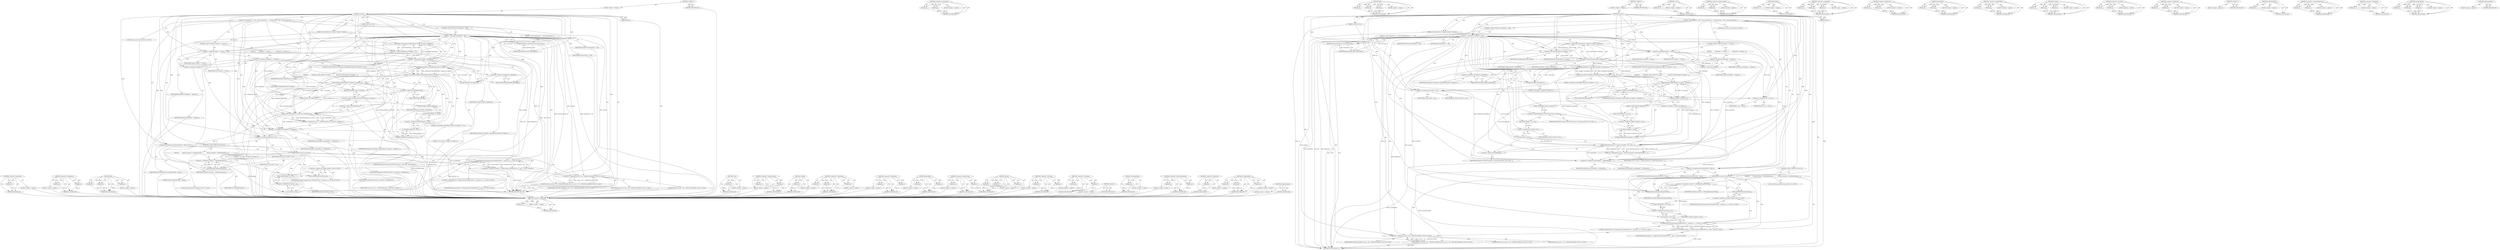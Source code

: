 digraph "MakeUserAgent" {
vulnerable_200 [label=<(METHOD,&lt;operator&gt;.addressOf)>];
vulnerable_201 [label=<(PARAM,p1)>];
vulnerable_202 [label=<(BLOCK,&lt;empty&gt;,&lt;empty&gt;)>];
vulnerable_203 [label=<(METHOD_RETURN,ANY)>];
vulnerable_153 [label=<(METHOD,&lt;operator&gt;.assignment)>];
vulnerable_154 [label=<(PARAM,p1)>];
vulnerable_155 [label=<(PARAM,p2)>];
vulnerable_156 [label=<(BLOCK,&lt;empty&gt;,&lt;empty&gt;)>];
vulnerable_157 [label=<(METHOD_RETURN,ANY)>];
vulnerable_176 [label=<(METHOD,add)>];
vulnerable_177 [label=<(PARAM,p1)>];
vulnerable_178 [label=<(PARAM,p2)>];
vulnerable_179 [label=<(PARAM,p3)>];
vulnerable_180 [label=<(BLOCK,&lt;empty&gt;,&lt;empty&gt;)>];
vulnerable_181 [label=<(METHOD_RETURN,ANY)>];
vulnerable_6 [label=<(METHOD,&lt;global&gt;)<SUB>1</SUB>>];
vulnerable_7 [label=<(BLOCK,&lt;empty&gt;,&lt;empty&gt;)<SUB>1</SUB>>];
vulnerable_8 [label=<(METHOD,connect)<SUB>1</SUB>>];
vulnerable_9 [label=<(PARAM,const char *uri)<SUB>2</SUB>>];
vulnerable_10 [label=<(PARAM,const KeyedVector&lt;String8, String8&gt; *headers)<SUB>3</SUB>>];
vulnerable_11 [label=<(PARAM,off64_t)<SUB>4</SUB>>];
vulnerable_12 [label=<(BLOCK,{
 if (mInitCheck != OK) {
 return mInitCheck;
...,{
 if (mInitCheck != OK) {
 return mInitCheck;
...)<SUB>4</SUB>>];
vulnerable_13 [label=<(CONTROL_STRUCTURE,IF,if (mInitCheck != OK))<SUB>5</SUB>>];
vulnerable_14 [label=<(&lt;operator&gt;.notEquals,mInitCheck != OK)<SUB>5</SUB>>];
vulnerable_15 [label=<(IDENTIFIER,mInitCheck,mInitCheck != OK)<SUB>5</SUB>>];
vulnerable_16 [label=<(IDENTIFIER,OK,mInitCheck != OK)<SUB>5</SUB>>];
vulnerable_17 [label=<(BLOCK,{
 return mInitCheck;
 },{
 return mInitCheck;
 })<SUB>5</SUB>>];
vulnerable_18 [label=<(RETURN,return mInitCheck;,return mInitCheck;)<SUB>6</SUB>>];
vulnerable_19 [label=<(IDENTIFIER,mInitCheck,return mInitCheck;)<SUB>6</SUB>>];
vulnerable_20 [label=<(&lt;operator&gt;.expressionList,KeyedVector&lt;String8, String8&gt; extHeaders)<SUB>9</SUB>>];
vulnerable_21 [label=<(&lt;operator&gt;.lessThan,KeyedVector&lt;String8)<SUB>9</SUB>>];
vulnerable_22 [label=<(IDENTIFIER,KeyedVector,KeyedVector&lt;String8)<SUB>9</SUB>>];
vulnerable_23 [label=<(IDENTIFIER,String8,KeyedVector&lt;String8)<SUB>9</SUB>>];
vulnerable_24 [label=<(&lt;operator&gt;.greaterThan,String8&gt; extHeaders)<SUB>9</SUB>>];
vulnerable_25 [label=<(IDENTIFIER,String8,String8&gt; extHeaders)<SUB>9</SUB>>];
vulnerable_26 [label=<(IDENTIFIER,extHeaders,String8&gt; extHeaders)<SUB>9</SUB>>];
vulnerable_27 [label=<(CONTROL_STRUCTURE,IF,if (headers != NULL))<SUB>10</SUB>>];
vulnerable_28 [label=<(&lt;operator&gt;.notEquals,headers != NULL)<SUB>10</SUB>>];
vulnerable_29 [label=<(IDENTIFIER,headers,headers != NULL)<SUB>10</SUB>>];
vulnerable_30 [label=<(IDENTIFIER,NULL,headers != NULL)<SUB>10</SUB>>];
vulnerable_31 [label=<(BLOCK,{
        extHeaders = *headers;
 },{
        extHeaders = *headers;
 })<SUB>10</SUB>>];
vulnerable_32 [label=<(&lt;operator&gt;.assignment,extHeaders = *headers)<SUB>11</SUB>>];
vulnerable_33 [label=<(IDENTIFIER,extHeaders,extHeaders = *headers)<SUB>11</SUB>>];
vulnerable_34 [label=<(&lt;operator&gt;.indirection,*headers)<SUB>11</SUB>>];
vulnerable_35 [label=<(IDENTIFIER,headers,extHeaders = *headers)<SUB>11</SUB>>];
vulnerable_36 [label=<(CONTROL_STRUCTURE,IF,if (extHeaders.indexOfKey(String8(&quot;User-Agent&quot;)) &lt; 0))<SUB>14</SUB>>];
vulnerable_37 [label=<(&lt;operator&gt;.lessThan,extHeaders.indexOfKey(String8(&quot;User-Agent&quot;)) &lt; 0)<SUB>14</SUB>>];
vulnerable_38 [label=<(indexOfKey,extHeaders.indexOfKey(String8(&quot;User-Agent&quot;)))<SUB>14</SUB>>];
vulnerable_39 [label=<(&lt;operator&gt;.fieldAccess,extHeaders.indexOfKey)<SUB>14</SUB>>];
vulnerable_40 [label=<(IDENTIFIER,extHeaders,extHeaders.indexOfKey(String8(&quot;User-Agent&quot;)))<SUB>14</SUB>>];
vulnerable_41 [label=<(FIELD_IDENTIFIER,indexOfKey,indexOfKey)<SUB>14</SUB>>];
vulnerable_42 [label=<(String8,String8(&quot;User-Agent&quot;))<SUB>14</SUB>>];
vulnerable_43 [label=<(LITERAL,&quot;User-Agent&quot;,String8(&quot;User-Agent&quot;))<SUB>14</SUB>>];
vulnerable_44 [label=<(LITERAL,0,extHeaders.indexOfKey(String8(&quot;User-Agent&quot;)) &lt; 0)<SUB>14</SUB>>];
vulnerable_45 [label=<(BLOCK,{

         extHeaders.add(String8(&quot;User-Agent&quot;...,{

         extHeaders.add(String8(&quot;User-Agent&quot;...)<SUB>14</SUB>>];
vulnerable_46 [label=<(add,extHeaders.add(String8(&quot;User-Agent&quot;), String8(M...)<SUB>16</SUB>>];
vulnerable_47 [label=<(&lt;operator&gt;.fieldAccess,extHeaders.add)<SUB>16</SUB>>];
vulnerable_48 [label=<(IDENTIFIER,extHeaders,extHeaders.add(String8(&quot;User-Agent&quot;), String8(M...)<SUB>16</SUB>>];
vulnerable_49 [label=<(FIELD_IDENTIFIER,add,add)<SUB>16</SUB>>];
vulnerable_50 [label=<(String8,String8(&quot;User-Agent&quot;))<SUB>16</SUB>>];
vulnerable_51 [label=<(LITERAL,&quot;User-Agent&quot;,String8(&quot;User-Agent&quot;))<SUB>16</SUB>>];
vulnerable_52 [label=<(String8,String8(MakeUserAgent().c_str()))<SUB>16</SUB>>];
vulnerable_53 [label=<(c_str,MakeUserAgent().c_str())<SUB>16</SUB>>];
vulnerable_54 [label=<(&lt;operator&gt;.fieldAccess,MakeUserAgent().c_str)<SUB>16</SUB>>];
vulnerable_55 [label=<(MakeUserAgent,MakeUserAgent())<SUB>16</SUB>>];
vulnerable_56 [label=<(FIELD_IDENTIFIER,c_str,c_str)<SUB>16</SUB>>];
vulnerable_57 [label="<(LOCAL,bool success: bool)<SUB>19</SUB>>"];
vulnerable_58 [label=<(&lt;operator&gt;.assignment,success = mHTTPConnection-&gt;connect(uri, &amp;extHea...)<SUB>19</SUB>>];
vulnerable_59 [label=<(IDENTIFIER,success,success = mHTTPConnection-&gt;connect(uri, &amp;extHea...)<SUB>19</SUB>>];
vulnerable_60 [label=<(connect,mHTTPConnection-&gt;connect(uri, &amp;extHeaders))<SUB>19</SUB>>];
vulnerable_61 [label=<(&lt;operator&gt;.indirectFieldAccess,mHTTPConnection-&gt;connect)<SUB>19</SUB>>];
vulnerable_62 [label=<(IDENTIFIER,mHTTPConnection,mHTTPConnection-&gt;connect(uri, &amp;extHeaders))<SUB>19</SUB>>];
vulnerable_63 [label=<(FIELD_IDENTIFIER,connect,connect)<SUB>19</SUB>>];
vulnerable_64 [label=<(IDENTIFIER,uri,mHTTPConnection-&gt;connect(uri, &amp;extHeaders))<SUB>19</SUB>>];
vulnerable_65 [label=<(&lt;operator&gt;.addressOf,&amp;extHeaders)<SUB>19</SUB>>];
vulnerable_66 [label=<(IDENTIFIER,extHeaders,mHTTPConnection-&gt;connect(uri, &amp;extHeaders))<SUB>19</SUB>>];
vulnerable_67 [label=<(&lt;operator&gt;.assignment,mLastHeaders = extHeaders)<SUB>21</SUB>>];
vulnerable_68 [label=<(IDENTIFIER,mLastHeaders,mLastHeaders = extHeaders)<SUB>21</SUB>>];
vulnerable_69 [label=<(IDENTIFIER,extHeaders,mLastHeaders = extHeaders)<SUB>21</SUB>>];
vulnerable_70 [label=<(&lt;operator&gt;.assignment,mLastURI = uri)<SUB>22</SUB>>];
vulnerable_71 [label=<(IDENTIFIER,mLastURI,mLastURI = uri)<SUB>22</SUB>>];
vulnerable_72 [label=<(IDENTIFIER,uri,mLastURI = uri)<SUB>22</SUB>>];
vulnerable_73 [label=<(&lt;operator&gt;.assignment,mCachedSizeValid = false)<SUB>24</SUB>>];
vulnerable_74 [label=<(IDENTIFIER,mCachedSizeValid,mCachedSizeValid = false)<SUB>24</SUB>>];
vulnerable_75 [label=<(LITERAL,false,mCachedSizeValid = false)<SUB>24</SUB>>];
vulnerable_76 [label=<(CONTROL_STRUCTURE,IF,if (success))<SUB>26</SUB>>];
vulnerable_77 [label=<(IDENTIFIER,success,if (success))<SUB>26</SUB>>];
vulnerable_78 [label=<(BLOCK,{
        AString sanitized = uriDebugString(ur...,{
        AString sanitized = uriDebugString(ur...)<SUB>26</SUB>>];
vulnerable_79 [label="<(LOCAL,AString sanitized: AString)<SUB>27</SUB>>"];
vulnerable_80 [label=<(&lt;operator&gt;.assignment,sanitized = uriDebugString(uri))<SUB>27</SUB>>];
vulnerable_81 [label=<(IDENTIFIER,sanitized,sanitized = uriDebugString(uri))<SUB>27</SUB>>];
vulnerable_82 [label=<(uriDebugString,uriDebugString(uri))<SUB>27</SUB>>];
vulnerable_83 [label=<(IDENTIFIER,uri,uriDebugString(uri))<SUB>27</SUB>>];
vulnerable_84 [label="<(&lt;operator&gt;.assignment,mName = String8::format(&quot;MediaHTTP(%s)&quot;, saniti...)<SUB>28</SUB>>"];
vulnerable_85 [label="<(IDENTIFIER,mName,mName = String8::format(&quot;MediaHTTP(%s)&quot;, saniti...)<SUB>28</SUB>>"];
vulnerable_86 [label="<(String8.format,String8::format(&quot;MediaHTTP(%s)&quot;, sanitized.c_st...)<SUB>28</SUB>>"];
vulnerable_87 [label="<(&lt;operator&gt;.fieldAccess,String8::format)<SUB>28</SUB>>"];
vulnerable_88 [label="<(IDENTIFIER,String8,String8::format(&quot;MediaHTTP(%s)&quot;, sanitized.c_st...)<SUB>28</SUB>>"];
vulnerable_89 [label=<(FIELD_IDENTIFIER,format,format)<SUB>28</SUB>>];
vulnerable_90 [label="<(LITERAL,&quot;MediaHTTP(%s)&quot;,String8::format(&quot;MediaHTTP(%s)&quot;, sanitized.c_st...)<SUB>28</SUB>>"];
vulnerable_91 [label=<(c_str,sanitized.c_str())<SUB>28</SUB>>];
vulnerable_92 [label=<(&lt;operator&gt;.fieldAccess,sanitized.c_str)<SUB>28</SUB>>];
vulnerable_93 [label=<(IDENTIFIER,sanitized,sanitized.c_str())<SUB>28</SUB>>];
vulnerable_94 [label=<(FIELD_IDENTIFIER,c_str,c_str)<SUB>28</SUB>>];
vulnerable_95 [label="<(RETURN,return success ? OK : UNKNOWN_ERROR;,return success ? OK : UNKNOWN_ERROR;)<SUB>31</SUB>>"];
vulnerable_96 [label="<(&lt;operator&gt;.conditional,success ? OK : UNKNOWN_ERROR)<SUB>31</SUB>>"];
vulnerable_97 [label="<(IDENTIFIER,success,success ? OK : UNKNOWN_ERROR)<SUB>31</SUB>>"];
vulnerable_98 [label="<(IDENTIFIER,OK,success ? OK : UNKNOWN_ERROR)<SUB>31</SUB>>"];
vulnerable_99 [label="<(IDENTIFIER,UNKNOWN_ERROR,success ? OK : UNKNOWN_ERROR)<SUB>31</SUB>>"];
vulnerable_100 [label=<(METHOD_RETURN,status_t)<SUB>1</SUB>>];
vulnerable_102 [label=<(METHOD_RETURN,ANY)<SUB>1</SUB>>];
vulnerable_182 [label=<(METHOD,c_str)>];
vulnerable_183 [label=<(PARAM,p1)>];
vulnerable_184 [label=<(BLOCK,&lt;empty&gt;,&lt;empty&gt;)>];
vulnerable_185 [label=<(METHOD_RETURN,ANY)>];
vulnerable_138 [label=<(METHOD,&lt;operator&gt;.expressionList)>];
vulnerable_139 [label=<(PARAM,p1)>];
vulnerable_140 [label=<(PARAM,p2)>];
vulnerable_141 [label=<(BLOCK,&lt;empty&gt;,&lt;empty&gt;)>];
vulnerable_142 [label=<(METHOD_RETURN,ANY)>];
vulnerable_172 [label=<(METHOD,String8)>];
vulnerable_173 [label=<(PARAM,p1)>];
vulnerable_174 [label=<(BLOCK,&lt;empty&gt;,&lt;empty&gt;)>];
vulnerable_175 [label=<(METHOD_RETURN,ANY)>];
vulnerable_214 [label=<(METHOD,&lt;operator&gt;.conditional)>];
vulnerable_215 [label=<(PARAM,p1)>];
vulnerable_216 [label=<(PARAM,p2)>];
vulnerable_217 [label=<(PARAM,p3)>];
vulnerable_218 [label=<(BLOCK,&lt;empty&gt;,&lt;empty&gt;)>];
vulnerable_219 [label=<(METHOD_RETURN,ANY)>];
vulnerable_167 [label=<(METHOD,&lt;operator&gt;.fieldAccess)>];
vulnerable_168 [label=<(PARAM,p1)>];
vulnerable_169 [label=<(PARAM,p2)>];
vulnerable_170 [label=<(BLOCK,&lt;empty&gt;,&lt;empty&gt;)>];
vulnerable_171 [label=<(METHOD_RETURN,ANY)>];
vulnerable_162 [label=<(METHOD,indexOfKey)>];
vulnerable_163 [label=<(PARAM,p1)>];
vulnerable_164 [label=<(PARAM,p2)>];
vulnerable_165 [label=<(BLOCK,&lt;empty&gt;,&lt;empty&gt;)>];
vulnerable_166 [label=<(METHOD_RETURN,ANY)>];
vulnerable_148 [label=<(METHOD,&lt;operator&gt;.greaterThan)>];
vulnerable_149 [label=<(PARAM,p1)>];
vulnerable_150 [label=<(PARAM,p2)>];
vulnerable_151 [label=<(BLOCK,&lt;empty&gt;,&lt;empty&gt;)>];
vulnerable_152 [label=<(METHOD_RETURN,ANY)>];
vulnerable_189 [label=<(METHOD,connect)>];
vulnerable_190 [label=<(PARAM,p1)>];
vulnerable_191 [label=<(PARAM,p2)>];
vulnerable_192 [label=<(PARAM,p3)>];
vulnerable_193 [label=<(BLOCK,&lt;empty&gt;,&lt;empty&gt;)>];
vulnerable_194 [label=<(METHOD_RETURN,ANY)>];
vulnerable_143 [label=<(METHOD,&lt;operator&gt;.lessThan)>];
vulnerable_144 [label=<(PARAM,p1)>];
vulnerable_145 [label=<(PARAM,p2)>];
vulnerable_146 [label=<(BLOCK,&lt;empty&gt;,&lt;empty&gt;)>];
vulnerable_147 [label=<(METHOD_RETURN,ANY)>];
vulnerable_133 [label=<(METHOD,&lt;operator&gt;.notEquals)>];
vulnerable_134 [label=<(PARAM,p1)>];
vulnerable_135 [label=<(PARAM,p2)>];
vulnerable_136 [label=<(BLOCK,&lt;empty&gt;,&lt;empty&gt;)>];
vulnerable_137 [label=<(METHOD_RETURN,ANY)>];
vulnerable_127 [label=<(METHOD,&lt;global&gt;)<SUB>1</SUB>>];
vulnerable_128 [label=<(BLOCK,&lt;empty&gt;,&lt;empty&gt;)>];
vulnerable_129 [label=<(METHOD_RETURN,ANY)>];
vulnerable_204 [label=<(METHOD,uriDebugString)>];
vulnerable_205 [label=<(PARAM,p1)>];
vulnerable_206 [label=<(BLOCK,&lt;empty&gt;,&lt;empty&gt;)>];
vulnerable_207 [label=<(METHOD_RETURN,ANY)>];
vulnerable_195 [label=<(METHOD,&lt;operator&gt;.indirectFieldAccess)>];
vulnerable_196 [label=<(PARAM,p1)>];
vulnerable_197 [label=<(PARAM,p2)>];
vulnerable_198 [label=<(BLOCK,&lt;empty&gt;,&lt;empty&gt;)>];
vulnerable_199 [label=<(METHOD_RETURN,ANY)>];
vulnerable_158 [label=<(METHOD,&lt;operator&gt;.indirection)>];
vulnerable_159 [label=<(PARAM,p1)>];
vulnerable_160 [label=<(BLOCK,&lt;empty&gt;,&lt;empty&gt;)>];
vulnerable_161 [label=<(METHOD_RETURN,ANY)>];
vulnerable_208 [label=<(METHOD,String8.format)>];
vulnerable_209 [label=<(PARAM,p1)>];
vulnerable_210 [label=<(PARAM,p2)>];
vulnerable_211 [label=<(PARAM,p3)>];
vulnerable_212 [label=<(BLOCK,&lt;empty&gt;,&lt;empty&gt;)>];
vulnerable_213 [label=<(METHOD_RETURN,ANY)>];
vulnerable_186 [label=<(METHOD,MakeUserAgent)>];
vulnerable_187 [label=<(BLOCK,&lt;empty&gt;,&lt;empty&gt;)>];
vulnerable_188 [label=<(METHOD_RETURN,ANY)>];
fixed_206 [label=<(METHOD,&lt;operator&gt;.addressOf)>];
fixed_207 [label=<(PARAM,p1)>];
fixed_208 [label=<(BLOCK,&lt;empty&gt;,&lt;empty&gt;)>];
fixed_209 [label=<(METHOD_RETURN,ANY)>];
fixed_159 [label=<(METHOD,&lt;operator&gt;.assignment)>];
fixed_160 [label=<(PARAM,p1)>];
fixed_161 [label=<(PARAM,p2)>];
fixed_162 [label=<(BLOCK,&lt;empty&gt;,&lt;empty&gt;)>];
fixed_163 [label=<(METHOD_RETURN,ANY)>];
fixed_182 [label=<(METHOD,add)>];
fixed_183 [label=<(PARAM,p1)>];
fixed_184 [label=<(PARAM,p2)>];
fixed_185 [label=<(PARAM,p3)>];
fixed_186 [label=<(BLOCK,&lt;empty&gt;,&lt;empty&gt;)>];
fixed_187 [label=<(METHOD_RETURN,ANY)>];
fixed_6 [label=<(METHOD,&lt;global&gt;)<SUB>1</SUB>>];
fixed_7 [label=<(BLOCK,&lt;empty&gt;,&lt;empty&gt;)<SUB>1</SUB>>];
fixed_8 [label=<(METHOD,connect)<SUB>1</SUB>>];
fixed_9 [label=<(PARAM,const char *uri)<SUB>2</SUB>>];
fixed_10 [label=<(PARAM,const KeyedVector&lt;String8, String8&gt; *headers)<SUB>3</SUB>>];
fixed_11 [label=<(PARAM,off64_t)<SUB>4</SUB>>];
fixed_12 [label=<(BLOCK,{
 if (mInitCheck != OK) {
 return mInitCheck;
...,{
 if (mInitCheck != OK) {
 return mInitCheck;
...)<SUB>4</SUB>>];
fixed_13 [label=<(CONTROL_STRUCTURE,IF,if (mInitCheck != OK))<SUB>5</SUB>>];
fixed_14 [label=<(&lt;operator&gt;.notEquals,mInitCheck != OK)<SUB>5</SUB>>];
fixed_15 [label=<(IDENTIFIER,mInitCheck,mInitCheck != OK)<SUB>5</SUB>>];
fixed_16 [label=<(IDENTIFIER,OK,mInitCheck != OK)<SUB>5</SUB>>];
fixed_17 [label=<(BLOCK,{
 return mInitCheck;
 },{
 return mInitCheck;
 })<SUB>5</SUB>>];
fixed_18 [label=<(RETURN,return mInitCheck;,return mInitCheck;)<SUB>6</SUB>>];
fixed_19 [label=<(IDENTIFIER,mInitCheck,return mInitCheck;)<SUB>6</SUB>>];
fixed_20 [label=<(&lt;operator&gt;.expressionList,KeyedVector&lt;String8, String8&gt; extHeaders)<SUB>9</SUB>>];
fixed_21 [label=<(&lt;operator&gt;.lessThan,KeyedVector&lt;String8)<SUB>9</SUB>>];
fixed_22 [label=<(IDENTIFIER,KeyedVector,KeyedVector&lt;String8)<SUB>9</SUB>>];
fixed_23 [label=<(IDENTIFIER,String8,KeyedVector&lt;String8)<SUB>9</SUB>>];
fixed_24 [label=<(&lt;operator&gt;.greaterThan,String8&gt; extHeaders)<SUB>9</SUB>>];
fixed_25 [label=<(IDENTIFIER,String8,String8&gt; extHeaders)<SUB>9</SUB>>];
fixed_26 [label=<(IDENTIFIER,extHeaders,String8&gt; extHeaders)<SUB>9</SUB>>];
fixed_27 [label=<(CONTROL_STRUCTURE,IF,if (headers != NULL))<SUB>10</SUB>>];
fixed_28 [label=<(&lt;operator&gt;.notEquals,headers != NULL)<SUB>10</SUB>>];
fixed_29 [label=<(IDENTIFIER,headers,headers != NULL)<SUB>10</SUB>>];
fixed_30 [label=<(IDENTIFIER,NULL,headers != NULL)<SUB>10</SUB>>];
fixed_31 [label=<(BLOCK,{
        extHeaders = *headers;
 },{
        extHeaders = *headers;
 })<SUB>10</SUB>>];
fixed_32 [label=<(&lt;operator&gt;.assignment,extHeaders = *headers)<SUB>11</SUB>>];
fixed_33 [label=<(IDENTIFIER,extHeaders,extHeaders = *headers)<SUB>11</SUB>>];
fixed_34 [label=<(&lt;operator&gt;.indirection,*headers)<SUB>11</SUB>>];
fixed_35 [label=<(IDENTIFIER,headers,extHeaders = *headers)<SUB>11</SUB>>];
fixed_36 [label=<(CONTROL_STRUCTURE,IF,if (extHeaders.indexOfKey(String8(&quot;User-Agent&quot;)) &lt; 0))<SUB>14</SUB>>];
fixed_37 [label=<(&lt;operator&gt;.lessThan,extHeaders.indexOfKey(String8(&quot;User-Agent&quot;)) &lt; 0)<SUB>14</SUB>>];
fixed_38 [label=<(indexOfKey,extHeaders.indexOfKey(String8(&quot;User-Agent&quot;)))<SUB>14</SUB>>];
fixed_39 [label=<(&lt;operator&gt;.fieldAccess,extHeaders.indexOfKey)<SUB>14</SUB>>];
fixed_40 [label=<(IDENTIFIER,extHeaders,extHeaders.indexOfKey(String8(&quot;User-Agent&quot;)))<SUB>14</SUB>>];
fixed_41 [label=<(FIELD_IDENTIFIER,indexOfKey,indexOfKey)<SUB>14</SUB>>];
fixed_42 [label=<(String8,String8(&quot;User-Agent&quot;))<SUB>14</SUB>>];
fixed_43 [label=<(LITERAL,&quot;User-Agent&quot;,String8(&quot;User-Agent&quot;))<SUB>14</SUB>>];
fixed_44 [label=<(LITERAL,0,extHeaders.indexOfKey(String8(&quot;User-Agent&quot;)) &lt; 0)<SUB>14</SUB>>];
fixed_45 [label=<(BLOCK,{

         extHeaders.add(String8(&quot;User-Agent&quot;...,{

         extHeaders.add(String8(&quot;User-Agent&quot;...)<SUB>14</SUB>>];
fixed_46 [label=<(add,extHeaders.add(String8(&quot;User-Agent&quot;), String8(M...)<SUB>16</SUB>>];
fixed_47 [label=<(&lt;operator&gt;.fieldAccess,extHeaders.add)<SUB>16</SUB>>];
fixed_48 [label=<(IDENTIFIER,extHeaders,extHeaders.add(String8(&quot;User-Agent&quot;), String8(M...)<SUB>16</SUB>>];
fixed_49 [label=<(FIELD_IDENTIFIER,add,add)<SUB>16</SUB>>];
fixed_50 [label=<(String8,String8(&quot;User-Agent&quot;))<SUB>16</SUB>>];
fixed_51 [label=<(LITERAL,&quot;User-Agent&quot;,String8(&quot;User-Agent&quot;))<SUB>16</SUB>>];
fixed_52 [label=<(String8,String8(MakeUserAgent().c_str()))<SUB>16</SUB>>];
fixed_53 [label=<(c_str,MakeUserAgent().c_str())<SUB>16</SUB>>];
fixed_54 [label=<(&lt;operator&gt;.fieldAccess,MakeUserAgent().c_str)<SUB>16</SUB>>];
fixed_55 [label=<(MakeUserAgent,MakeUserAgent())<SUB>16</SUB>>];
fixed_56 [label=<(FIELD_IDENTIFIER,c_str,c_str)<SUB>16</SUB>>];
fixed_57 [label=<(&lt;operator&gt;.assignment,mLastURI = uri)<SUB>19</SUB>>];
fixed_58 [label=<(IDENTIFIER,mLastURI,mLastURI = uri)<SUB>19</SUB>>];
fixed_59 [label=<(IDENTIFIER,uri,mLastURI = uri)<SUB>19</SUB>>];
fixed_60 [label=<(&lt;operator&gt;.assignment,uri = NULL)<SUB>22</SUB>>];
fixed_61 [label=<(IDENTIFIER,uri,uri = NULL)<SUB>22</SUB>>];
fixed_62 [label=<(IDENTIFIER,NULL,uri = NULL)<SUB>22</SUB>>];
fixed_63 [label="<(LOCAL,bool success: bool)<SUB>24</SUB>>"];
fixed_64 [label=<(&lt;operator&gt;.assignment,success = mHTTPConnection-&gt;connect(mLastURI.c_s...)<SUB>24</SUB>>];
fixed_65 [label=<(IDENTIFIER,success,success = mHTTPConnection-&gt;connect(mLastURI.c_s...)<SUB>24</SUB>>];
fixed_66 [label=<(connect,mHTTPConnection-&gt;connect(mLastURI.c_str(), &amp;ext...)<SUB>24</SUB>>];
fixed_67 [label=<(&lt;operator&gt;.indirectFieldAccess,mHTTPConnection-&gt;connect)<SUB>24</SUB>>];
fixed_68 [label=<(IDENTIFIER,mHTTPConnection,mHTTPConnection-&gt;connect(mLastURI.c_str(), &amp;ext...)<SUB>24</SUB>>];
fixed_69 [label=<(FIELD_IDENTIFIER,connect,connect)<SUB>24</SUB>>];
fixed_70 [label=<(c_str,mLastURI.c_str())<SUB>24</SUB>>];
fixed_71 [label=<(&lt;operator&gt;.fieldAccess,mLastURI.c_str)<SUB>24</SUB>>];
fixed_72 [label=<(IDENTIFIER,mLastURI,mLastURI.c_str())<SUB>24</SUB>>];
fixed_73 [label=<(FIELD_IDENTIFIER,c_str,c_str)<SUB>24</SUB>>];
fixed_74 [label=<(&lt;operator&gt;.addressOf,&amp;extHeaders)<SUB>24</SUB>>];
fixed_75 [label=<(IDENTIFIER,extHeaders,mHTTPConnection-&gt;connect(mLastURI.c_str(), &amp;ext...)<SUB>24</SUB>>];
fixed_76 [label=<(&lt;operator&gt;.assignment,mLastHeaders = extHeaders)<SUB>26</SUB>>];
fixed_77 [label=<(IDENTIFIER,mLastHeaders,mLastHeaders = extHeaders)<SUB>26</SUB>>];
fixed_78 [label=<(IDENTIFIER,extHeaders,mLastHeaders = extHeaders)<SUB>26</SUB>>];
fixed_79 [label=<(&lt;operator&gt;.assignment,mCachedSizeValid = false)<SUB>28</SUB>>];
fixed_80 [label=<(IDENTIFIER,mCachedSizeValid,mCachedSizeValid = false)<SUB>28</SUB>>];
fixed_81 [label=<(LITERAL,false,mCachedSizeValid = false)<SUB>28</SUB>>];
fixed_82 [label=<(CONTROL_STRUCTURE,IF,if (success))<SUB>30</SUB>>];
fixed_83 [label=<(IDENTIFIER,success,if (success))<SUB>30</SUB>>];
fixed_84 [label=<(BLOCK,{
        AString sanitized = uriDebugString(mL...,{
        AString sanitized = uriDebugString(mL...)<SUB>30</SUB>>];
fixed_85 [label="<(LOCAL,AString sanitized: AString)<SUB>31</SUB>>"];
fixed_86 [label=<(&lt;operator&gt;.assignment,sanitized = uriDebugString(mLastURI))<SUB>31</SUB>>];
fixed_87 [label=<(IDENTIFIER,sanitized,sanitized = uriDebugString(mLastURI))<SUB>31</SUB>>];
fixed_88 [label=<(uriDebugString,uriDebugString(mLastURI))<SUB>31</SUB>>];
fixed_89 [label=<(IDENTIFIER,mLastURI,uriDebugString(mLastURI))<SUB>31</SUB>>];
fixed_90 [label="<(&lt;operator&gt;.assignment,mName = String8::format(&quot;MediaHTTP(%s)&quot;, saniti...)<SUB>32</SUB>>"];
fixed_91 [label="<(IDENTIFIER,mName,mName = String8::format(&quot;MediaHTTP(%s)&quot;, saniti...)<SUB>32</SUB>>"];
fixed_92 [label="<(String8.format,String8::format(&quot;MediaHTTP(%s)&quot;, sanitized.c_st...)<SUB>32</SUB>>"];
fixed_93 [label="<(&lt;operator&gt;.fieldAccess,String8::format)<SUB>32</SUB>>"];
fixed_94 [label="<(IDENTIFIER,String8,String8::format(&quot;MediaHTTP(%s)&quot;, sanitized.c_st...)<SUB>32</SUB>>"];
fixed_95 [label=<(FIELD_IDENTIFIER,format,format)<SUB>32</SUB>>];
fixed_96 [label="<(LITERAL,&quot;MediaHTTP(%s)&quot;,String8::format(&quot;MediaHTTP(%s)&quot;, sanitized.c_st...)<SUB>32</SUB>>"];
fixed_97 [label=<(c_str,sanitized.c_str())<SUB>32</SUB>>];
fixed_98 [label=<(&lt;operator&gt;.fieldAccess,sanitized.c_str)<SUB>32</SUB>>];
fixed_99 [label=<(IDENTIFIER,sanitized,sanitized.c_str())<SUB>32</SUB>>];
fixed_100 [label=<(FIELD_IDENTIFIER,c_str,c_str)<SUB>32</SUB>>];
fixed_101 [label="<(RETURN,return success ? OK : UNKNOWN_ERROR;,return success ? OK : UNKNOWN_ERROR;)<SUB>35</SUB>>"];
fixed_102 [label="<(&lt;operator&gt;.conditional,success ? OK : UNKNOWN_ERROR)<SUB>35</SUB>>"];
fixed_103 [label="<(IDENTIFIER,success,success ? OK : UNKNOWN_ERROR)<SUB>35</SUB>>"];
fixed_104 [label="<(IDENTIFIER,OK,success ? OK : UNKNOWN_ERROR)<SUB>35</SUB>>"];
fixed_105 [label="<(IDENTIFIER,UNKNOWN_ERROR,success ? OK : UNKNOWN_ERROR)<SUB>35</SUB>>"];
fixed_106 [label=<(METHOD_RETURN,status_t)<SUB>1</SUB>>];
fixed_108 [label=<(METHOD_RETURN,ANY)<SUB>1</SUB>>];
fixed_188 [label=<(METHOD,c_str)>];
fixed_189 [label=<(PARAM,p1)>];
fixed_190 [label=<(BLOCK,&lt;empty&gt;,&lt;empty&gt;)>];
fixed_191 [label=<(METHOD_RETURN,ANY)>];
fixed_144 [label=<(METHOD,&lt;operator&gt;.expressionList)>];
fixed_145 [label=<(PARAM,p1)>];
fixed_146 [label=<(PARAM,p2)>];
fixed_147 [label=<(BLOCK,&lt;empty&gt;,&lt;empty&gt;)>];
fixed_148 [label=<(METHOD_RETURN,ANY)>];
fixed_178 [label=<(METHOD,String8)>];
fixed_179 [label=<(PARAM,p1)>];
fixed_180 [label=<(BLOCK,&lt;empty&gt;,&lt;empty&gt;)>];
fixed_181 [label=<(METHOD_RETURN,ANY)>];
fixed_220 [label=<(METHOD,&lt;operator&gt;.conditional)>];
fixed_221 [label=<(PARAM,p1)>];
fixed_222 [label=<(PARAM,p2)>];
fixed_223 [label=<(PARAM,p3)>];
fixed_224 [label=<(BLOCK,&lt;empty&gt;,&lt;empty&gt;)>];
fixed_225 [label=<(METHOD_RETURN,ANY)>];
fixed_173 [label=<(METHOD,&lt;operator&gt;.fieldAccess)>];
fixed_174 [label=<(PARAM,p1)>];
fixed_175 [label=<(PARAM,p2)>];
fixed_176 [label=<(BLOCK,&lt;empty&gt;,&lt;empty&gt;)>];
fixed_177 [label=<(METHOD_RETURN,ANY)>];
fixed_168 [label=<(METHOD,indexOfKey)>];
fixed_169 [label=<(PARAM,p1)>];
fixed_170 [label=<(PARAM,p2)>];
fixed_171 [label=<(BLOCK,&lt;empty&gt;,&lt;empty&gt;)>];
fixed_172 [label=<(METHOD_RETURN,ANY)>];
fixed_154 [label=<(METHOD,&lt;operator&gt;.greaterThan)>];
fixed_155 [label=<(PARAM,p1)>];
fixed_156 [label=<(PARAM,p2)>];
fixed_157 [label=<(BLOCK,&lt;empty&gt;,&lt;empty&gt;)>];
fixed_158 [label=<(METHOD_RETURN,ANY)>];
fixed_195 [label=<(METHOD,connect)>];
fixed_196 [label=<(PARAM,p1)>];
fixed_197 [label=<(PARAM,p2)>];
fixed_198 [label=<(PARAM,p3)>];
fixed_199 [label=<(BLOCK,&lt;empty&gt;,&lt;empty&gt;)>];
fixed_200 [label=<(METHOD_RETURN,ANY)>];
fixed_149 [label=<(METHOD,&lt;operator&gt;.lessThan)>];
fixed_150 [label=<(PARAM,p1)>];
fixed_151 [label=<(PARAM,p2)>];
fixed_152 [label=<(BLOCK,&lt;empty&gt;,&lt;empty&gt;)>];
fixed_153 [label=<(METHOD_RETURN,ANY)>];
fixed_139 [label=<(METHOD,&lt;operator&gt;.notEquals)>];
fixed_140 [label=<(PARAM,p1)>];
fixed_141 [label=<(PARAM,p2)>];
fixed_142 [label=<(BLOCK,&lt;empty&gt;,&lt;empty&gt;)>];
fixed_143 [label=<(METHOD_RETURN,ANY)>];
fixed_133 [label=<(METHOD,&lt;global&gt;)<SUB>1</SUB>>];
fixed_134 [label=<(BLOCK,&lt;empty&gt;,&lt;empty&gt;)>];
fixed_135 [label=<(METHOD_RETURN,ANY)>];
fixed_210 [label=<(METHOD,uriDebugString)>];
fixed_211 [label=<(PARAM,p1)>];
fixed_212 [label=<(BLOCK,&lt;empty&gt;,&lt;empty&gt;)>];
fixed_213 [label=<(METHOD_RETURN,ANY)>];
fixed_201 [label=<(METHOD,&lt;operator&gt;.indirectFieldAccess)>];
fixed_202 [label=<(PARAM,p1)>];
fixed_203 [label=<(PARAM,p2)>];
fixed_204 [label=<(BLOCK,&lt;empty&gt;,&lt;empty&gt;)>];
fixed_205 [label=<(METHOD_RETURN,ANY)>];
fixed_164 [label=<(METHOD,&lt;operator&gt;.indirection)>];
fixed_165 [label=<(PARAM,p1)>];
fixed_166 [label=<(BLOCK,&lt;empty&gt;,&lt;empty&gt;)>];
fixed_167 [label=<(METHOD_RETURN,ANY)>];
fixed_214 [label=<(METHOD,String8.format)>];
fixed_215 [label=<(PARAM,p1)>];
fixed_216 [label=<(PARAM,p2)>];
fixed_217 [label=<(PARAM,p3)>];
fixed_218 [label=<(BLOCK,&lt;empty&gt;,&lt;empty&gt;)>];
fixed_219 [label=<(METHOD_RETURN,ANY)>];
fixed_192 [label=<(METHOD,MakeUserAgent)>];
fixed_193 [label=<(BLOCK,&lt;empty&gt;,&lt;empty&gt;)>];
fixed_194 [label=<(METHOD_RETURN,ANY)>];
vulnerable_200 -> vulnerable_201  [key=0, label="AST: "];
vulnerable_200 -> vulnerable_201  [key=1, label="DDG: "];
vulnerable_200 -> vulnerable_202  [key=0, label="AST: "];
vulnerable_200 -> vulnerable_203  [key=0, label="AST: "];
vulnerable_200 -> vulnerable_203  [key=1, label="CFG: "];
vulnerable_201 -> vulnerable_203  [key=0, label="DDG: p1"];
vulnerable_202 -> fixed_206  [key=0];
vulnerable_203 -> fixed_206  [key=0];
vulnerable_153 -> vulnerable_154  [key=0, label="AST: "];
vulnerable_153 -> vulnerable_154  [key=1, label="DDG: "];
vulnerable_153 -> vulnerable_156  [key=0, label="AST: "];
vulnerable_153 -> vulnerable_155  [key=0, label="AST: "];
vulnerable_153 -> vulnerable_155  [key=1, label="DDG: "];
vulnerable_153 -> vulnerable_157  [key=0, label="AST: "];
vulnerable_153 -> vulnerable_157  [key=1, label="CFG: "];
vulnerable_154 -> vulnerable_157  [key=0, label="DDG: p1"];
vulnerable_155 -> vulnerable_157  [key=0, label="DDG: p2"];
vulnerable_156 -> fixed_206  [key=0];
vulnerable_157 -> fixed_206  [key=0];
vulnerable_176 -> vulnerable_177  [key=0, label="AST: "];
vulnerable_176 -> vulnerable_177  [key=1, label="DDG: "];
vulnerable_176 -> vulnerable_180  [key=0, label="AST: "];
vulnerable_176 -> vulnerable_178  [key=0, label="AST: "];
vulnerable_176 -> vulnerable_178  [key=1, label="DDG: "];
vulnerable_176 -> vulnerable_181  [key=0, label="AST: "];
vulnerable_176 -> vulnerable_181  [key=1, label="CFG: "];
vulnerable_176 -> vulnerable_179  [key=0, label="AST: "];
vulnerable_176 -> vulnerable_179  [key=1, label="DDG: "];
vulnerable_177 -> vulnerable_181  [key=0, label="DDG: p1"];
vulnerable_178 -> vulnerable_181  [key=0, label="DDG: p2"];
vulnerable_179 -> vulnerable_181  [key=0, label="DDG: p3"];
vulnerable_180 -> fixed_206  [key=0];
vulnerable_181 -> fixed_206  [key=0];
vulnerable_6 -> vulnerable_7  [key=0, label="AST: "];
vulnerable_6 -> vulnerable_102  [key=0, label="AST: "];
vulnerable_6 -> vulnerable_102  [key=1, label="CFG: "];
vulnerable_7 -> vulnerable_8  [key=0, label="AST: "];
vulnerable_8 -> vulnerable_9  [key=0, label="AST: "];
vulnerable_8 -> vulnerable_9  [key=1, label="DDG: "];
vulnerable_8 -> vulnerable_10  [key=0, label="AST: "];
vulnerable_8 -> vulnerable_10  [key=1, label="DDG: "];
vulnerable_8 -> vulnerable_11  [key=0, label="AST: "];
vulnerable_8 -> vulnerable_11  [key=1, label="DDG: "];
vulnerable_8 -> vulnerable_12  [key=0, label="AST: "];
vulnerable_8 -> vulnerable_100  [key=0, label="AST: "];
vulnerable_8 -> vulnerable_14  [key=0, label="CFG: "];
vulnerable_8 -> vulnerable_14  [key=1, label="DDG: "];
vulnerable_8 -> vulnerable_67  [key=0, label="DDG: "];
vulnerable_8 -> vulnerable_70  [key=0, label="DDG: "];
vulnerable_8 -> vulnerable_73  [key=0, label="DDG: "];
vulnerable_8 -> vulnerable_77  [key=0, label="DDG: "];
vulnerable_8 -> vulnerable_96  [key=0, label="DDG: "];
vulnerable_8 -> vulnerable_21  [key=0, label="DDG: "];
vulnerable_8 -> vulnerable_24  [key=0, label="DDG: "];
vulnerable_8 -> vulnerable_28  [key=0, label="DDG: "];
vulnerable_8 -> vulnerable_37  [key=0, label="DDG: "];
vulnerable_8 -> vulnerable_60  [key=0, label="DDG: "];
vulnerable_8 -> vulnerable_19  [key=0, label="DDG: "];
vulnerable_8 -> vulnerable_42  [key=0, label="DDG: "];
vulnerable_8 -> vulnerable_50  [key=0, label="DDG: "];
vulnerable_8 -> vulnerable_82  [key=0, label="DDG: "];
vulnerable_8 -> vulnerable_86  [key=0, label="DDG: "];
vulnerable_9 -> vulnerable_100  [key=0, label="DDG: uri"];
vulnerable_9 -> vulnerable_60  [key=0, label="DDG: uri"];
vulnerable_10 -> vulnerable_100  [key=0, label="DDG: headers"];
vulnerable_10 -> vulnerable_28  [key=0, label="DDG: headers"];
vulnerable_11 -> vulnerable_100  [key=0, label="DDG: "];
vulnerable_12 -> vulnerable_13  [key=0, label="AST: "];
vulnerable_12 -> vulnerable_20  [key=0, label="AST: "];
vulnerable_12 -> vulnerable_27  [key=0, label="AST: "];
vulnerable_12 -> vulnerable_36  [key=0, label="AST: "];
vulnerable_12 -> vulnerable_57  [key=0, label="AST: "];
vulnerable_12 -> vulnerable_58  [key=0, label="AST: "];
vulnerable_12 -> vulnerable_67  [key=0, label="AST: "];
vulnerable_12 -> vulnerable_70  [key=0, label="AST: "];
vulnerable_12 -> vulnerable_73  [key=0, label="AST: "];
vulnerable_12 -> vulnerable_76  [key=0, label="AST: "];
vulnerable_12 -> vulnerable_95  [key=0, label="AST: "];
vulnerable_13 -> vulnerable_14  [key=0, label="AST: "];
vulnerable_13 -> vulnerable_17  [key=0, label="AST: "];
vulnerable_14 -> vulnerable_15  [key=0, label="AST: "];
vulnerable_14 -> vulnerable_16  [key=0, label="AST: "];
vulnerable_14 -> vulnerable_18  [key=0, label="CFG: "];
vulnerable_14 -> vulnerable_18  [key=1, label="CDG: "];
vulnerable_14 -> vulnerable_21  [key=0, label="CFG: "];
vulnerable_14 -> vulnerable_21  [key=1, label="CDG: "];
vulnerable_14 -> vulnerable_100  [key=0, label="DDG: mInitCheck"];
vulnerable_14 -> vulnerable_100  [key=1, label="DDG: OK"];
vulnerable_14 -> vulnerable_100  [key=2, label="DDG: mInitCheck != OK"];
vulnerable_14 -> vulnerable_96  [key=0, label="DDG: OK"];
vulnerable_14 -> vulnerable_96  [key=1, label="CDG: "];
vulnerable_14 -> vulnerable_19  [key=0, label="DDG: mInitCheck"];
vulnerable_14 -> vulnerable_60  [key=0, label="CDG: "];
vulnerable_14 -> vulnerable_73  [key=0, label="CDG: "];
vulnerable_14 -> vulnerable_77  [key=0, label="CDG: "];
vulnerable_14 -> vulnerable_42  [key=0, label="CDG: "];
vulnerable_14 -> vulnerable_28  [key=0, label="CDG: "];
vulnerable_14 -> vulnerable_37  [key=0, label="CDG: "];
vulnerable_14 -> vulnerable_20  [key=0, label="CDG: "];
vulnerable_14 -> vulnerable_38  [key=0, label="CDG: "];
vulnerable_14 -> vulnerable_67  [key=0, label="CDG: "];
vulnerable_14 -> vulnerable_95  [key=0, label="CDG: "];
vulnerable_14 -> vulnerable_65  [key=0, label="CDG: "];
vulnerable_14 -> vulnerable_24  [key=0, label="CDG: "];
vulnerable_14 -> vulnerable_58  [key=0, label="CDG: "];
vulnerable_14 -> vulnerable_61  [key=0, label="CDG: "];
vulnerable_14 -> vulnerable_41  [key=0, label="CDG: "];
vulnerable_14 -> vulnerable_70  [key=0, label="CDG: "];
vulnerable_14 -> vulnerable_63  [key=0, label="CDG: "];
vulnerable_14 -> vulnerable_39  [key=0, label="CDG: "];
vulnerable_15 -> fixed_206  [key=0];
vulnerable_16 -> fixed_206  [key=0];
vulnerable_17 -> vulnerable_18  [key=0, label="AST: "];
vulnerable_18 -> vulnerable_19  [key=0, label="AST: "];
vulnerable_18 -> vulnerable_100  [key=0, label="CFG: "];
vulnerable_18 -> vulnerable_100  [key=1, label="DDG: &lt;RET&gt;"];
vulnerable_19 -> vulnerable_18  [key=0, label="DDG: mInitCheck"];
vulnerable_20 -> vulnerable_21  [key=0, label="AST: "];
vulnerable_20 -> vulnerable_24  [key=0, label="AST: "];
vulnerable_20 -> vulnerable_28  [key=0, label="CFG: "];
vulnerable_21 -> vulnerable_22  [key=0, label="AST: "];
vulnerable_21 -> vulnerable_23  [key=0, label="AST: "];
vulnerable_21 -> vulnerable_24  [key=0, label="CFG: "];
vulnerable_21 -> vulnerable_24  [key=1, label="DDG: String8"];
vulnerable_21 -> vulnerable_100  [key=0, label="DDG: KeyedVector"];
vulnerable_21 -> vulnerable_20  [key=0, label="DDG: KeyedVector"];
vulnerable_21 -> vulnerable_20  [key=1, label="DDG: String8"];
vulnerable_22 -> fixed_206  [key=0];
vulnerable_23 -> fixed_206  [key=0];
vulnerable_24 -> vulnerable_25  [key=0, label="AST: "];
vulnerable_24 -> vulnerable_26  [key=0, label="AST: "];
vulnerable_24 -> vulnerable_20  [key=0, label="CFG: "];
vulnerable_24 -> vulnerable_20  [key=1, label="DDG: String8"];
vulnerable_24 -> vulnerable_20  [key=2, label="DDG: extHeaders"];
vulnerable_24 -> vulnerable_67  [key=0, label="DDG: extHeaders"];
vulnerable_24 -> vulnerable_60  [key=0, label="DDG: extHeaders"];
vulnerable_24 -> vulnerable_38  [key=0, label="DDG: extHeaders"];
vulnerable_24 -> vulnerable_46  [key=0, label="DDG: extHeaders"];
vulnerable_24 -> vulnerable_86  [key=0, label="DDG: String8"];
vulnerable_25 -> fixed_206  [key=0];
vulnerable_26 -> fixed_206  [key=0];
vulnerable_27 -> vulnerable_28  [key=0, label="AST: "];
vulnerable_27 -> vulnerable_31  [key=0, label="AST: "];
vulnerable_28 -> vulnerable_29  [key=0, label="AST: "];
vulnerable_28 -> vulnerable_30  [key=0, label="AST: "];
vulnerable_28 -> vulnerable_34  [key=0, label="CFG: "];
vulnerable_28 -> vulnerable_34  [key=1, label="CDG: "];
vulnerable_28 -> vulnerable_41  [key=0, label="CFG: "];
vulnerable_28 -> vulnerable_100  [key=0, label="DDG: NULL"];
vulnerable_28 -> vulnerable_32  [key=0, label="CDG: "];
vulnerable_29 -> fixed_206  [key=0];
vulnerable_30 -> fixed_206  [key=0];
vulnerable_31 -> vulnerable_32  [key=0, label="AST: "];
vulnerable_32 -> vulnerable_33  [key=0, label="AST: "];
vulnerable_32 -> vulnerable_34  [key=0, label="AST: "];
vulnerable_32 -> vulnerable_41  [key=0, label="CFG: "];
vulnerable_32 -> vulnerable_67  [key=0, label="DDG: extHeaders"];
vulnerable_32 -> vulnerable_60  [key=0, label="DDG: extHeaders"];
vulnerable_32 -> vulnerable_38  [key=0, label="DDG: extHeaders"];
vulnerable_32 -> vulnerable_46  [key=0, label="DDG: extHeaders"];
vulnerable_33 -> fixed_206  [key=0];
vulnerable_34 -> vulnerable_35  [key=0, label="AST: "];
vulnerable_34 -> vulnerable_32  [key=0, label="CFG: "];
vulnerable_35 -> fixed_206  [key=0];
vulnerable_36 -> vulnerable_37  [key=0, label="AST: "];
vulnerable_36 -> vulnerable_45  [key=0, label="AST: "];
vulnerable_37 -> vulnerable_38  [key=0, label="AST: "];
vulnerable_37 -> vulnerable_44  [key=0, label="AST: "];
vulnerable_37 -> vulnerable_49  [key=0, label="CFG: "];
vulnerable_37 -> vulnerable_49  [key=1, label="CDG: "];
vulnerable_37 -> vulnerable_63  [key=0, label="CFG: "];
vulnerable_37 -> vulnerable_47  [key=0, label="CDG: "];
vulnerable_37 -> vulnerable_52  [key=0, label="CDG: "];
vulnerable_37 -> vulnerable_46  [key=0, label="CDG: "];
vulnerable_37 -> vulnerable_56  [key=0, label="CDG: "];
vulnerable_37 -> vulnerable_50  [key=0, label="CDG: "];
vulnerable_37 -> vulnerable_54  [key=0, label="CDG: "];
vulnerable_37 -> vulnerable_53  [key=0, label="CDG: "];
vulnerable_37 -> vulnerable_55  [key=0, label="CDG: "];
vulnerable_38 -> vulnerable_39  [key=0, label="AST: "];
vulnerable_38 -> vulnerable_42  [key=0, label="AST: "];
vulnerable_38 -> vulnerable_37  [key=0, label="CFG: "];
vulnerable_38 -> vulnerable_37  [key=1, label="DDG: extHeaders.indexOfKey"];
vulnerable_38 -> vulnerable_37  [key=2, label="DDG: String8(&quot;User-Agent&quot;)"];
vulnerable_38 -> vulnerable_67  [key=0, label="DDG: extHeaders.indexOfKey"];
vulnerable_38 -> vulnerable_60  [key=0, label="DDG: extHeaders.indexOfKey"];
vulnerable_39 -> vulnerable_40  [key=0, label="AST: "];
vulnerable_39 -> vulnerable_41  [key=0, label="AST: "];
vulnerable_39 -> vulnerable_42  [key=0, label="CFG: "];
vulnerable_40 -> fixed_206  [key=0];
vulnerable_41 -> vulnerable_39  [key=0, label="CFG: "];
vulnerable_42 -> vulnerable_43  [key=0, label="AST: "];
vulnerable_42 -> vulnerable_38  [key=0, label="CFG: "];
vulnerable_42 -> vulnerable_38  [key=1, label="DDG: &quot;User-Agent&quot;"];
vulnerable_43 -> fixed_206  [key=0];
vulnerable_44 -> fixed_206  [key=0];
vulnerable_45 -> vulnerable_46  [key=0, label="AST: "];
vulnerable_46 -> vulnerable_47  [key=0, label="AST: "];
vulnerable_46 -> vulnerable_50  [key=0, label="AST: "];
vulnerable_46 -> vulnerable_52  [key=0, label="AST: "];
vulnerable_46 -> vulnerable_63  [key=0, label="CFG: "];
vulnerable_46 -> vulnerable_67  [key=0, label="DDG: extHeaders.add"];
vulnerable_46 -> vulnerable_60  [key=0, label="DDG: extHeaders.add"];
vulnerable_47 -> vulnerable_48  [key=0, label="AST: "];
vulnerable_47 -> vulnerable_49  [key=0, label="AST: "];
vulnerable_47 -> vulnerable_50  [key=0, label="CFG: "];
vulnerable_48 -> fixed_206  [key=0];
vulnerable_49 -> vulnerable_47  [key=0, label="CFG: "];
vulnerable_50 -> vulnerable_51  [key=0, label="AST: "];
vulnerable_50 -> vulnerable_55  [key=0, label="CFG: "];
vulnerable_50 -> vulnerable_46  [key=0, label="DDG: &quot;User-Agent&quot;"];
vulnerable_51 -> fixed_206  [key=0];
vulnerable_52 -> vulnerable_53  [key=0, label="AST: "];
vulnerable_52 -> vulnerable_46  [key=0, label="CFG: "];
vulnerable_52 -> vulnerable_46  [key=1, label="DDG: MakeUserAgent().c_str()"];
vulnerable_53 -> vulnerable_54  [key=0, label="AST: "];
vulnerable_53 -> vulnerable_52  [key=0, label="CFG: "];
vulnerable_53 -> vulnerable_52  [key=1, label="DDG: MakeUserAgent().c_str"];
vulnerable_54 -> vulnerable_55  [key=0, label="AST: "];
vulnerable_54 -> vulnerable_56  [key=0, label="AST: "];
vulnerable_54 -> vulnerable_53  [key=0, label="CFG: "];
vulnerable_55 -> vulnerable_56  [key=0, label="CFG: "];
vulnerable_56 -> vulnerable_54  [key=0, label="CFG: "];
vulnerable_57 -> fixed_206  [key=0];
vulnerable_58 -> vulnerable_59  [key=0, label="AST: "];
vulnerable_58 -> vulnerable_60  [key=0, label="AST: "];
vulnerable_58 -> vulnerable_67  [key=0, label="CFG: "];
vulnerable_59 -> fixed_206  [key=0];
vulnerable_60 -> vulnerable_61  [key=0, label="AST: "];
vulnerable_60 -> vulnerable_64  [key=0, label="AST: "];
vulnerable_60 -> vulnerable_65  [key=0, label="AST: "];
vulnerable_60 -> vulnerable_58  [key=0, label="CFG: "];
vulnerable_60 -> vulnerable_58  [key=1, label="DDG: mHTTPConnection-&gt;connect"];
vulnerable_60 -> vulnerable_58  [key=2, label="DDG: uri"];
vulnerable_60 -> vulnerable_58  [key=3, label="DDG: &amp;extHeaders"];
vulnerable_60 -> vulnerable_67  [key=0, label="DDG: &amp;extHeaders"];
vulnerable_60 -> vulnerable_70  [key=0, label="DDG: uri"];
vulnerable_60 -> vulnerable_82  [key=0, label="DDG: uri"];
vulnerable_61 -> vulnerable_62  [key=0, label="AST: "];
vulnerable_61 -> vulnerable_63  [key=0, label="AST: "];
vulnerable_61 -> vulnerable_65  [key=0, label="CFG: "];
vulnerable_62 -> fixed_206  [key=0];
vulnerable_63 -> vulnerable_61  [key=0, label="CFG: "];
vulnerable_64 -> fixed_206  [key=0];
vulnerable_65 -> vulnerable_66  [key=0, label="AST: "];
vulnerable_65 -> vulnerable_60  [key=0, label="CFG: "];
vulnerable_66 -> fixed_206  [key=0];
vulnerable_67 -> vulnerable_68  [key=0, label="AST: "];
vulnerable_67 -> vulnerable_69  [key=0, label="AST: "];
vulnerable_67 -> vulnerable_70  [key=0, label="CFG: "];
vulnerable_67 -> vulnerable_100  [key=0, label="DDG: mLastHeaders"];
vulnerable_68 -> fixed_206  [key=0];
vulnerable_69 -> fixed_206  [key=0];
vulnerable_70 -> vulnerable_71  [key=0, label="AST: "];
vulnerable_70 -> vulnerable_72  [key=0, label="AST: "];
vulnerable_70 -> vulnerable_73  [key=0, label="CFG: "];
vulnerable_70 -> vulnerable_100  [key=0, label="DDG: mLastURI"];
vulnerable_71 -> fixed_206  [key=0];
vulnerable_72 -> fixed_206  [key=0];
vulnerable_73 -> vulnerable_74  [key=0, label="AST: "];
vulnerable_73 -> vulnerable_75  [key=0, label="AST: "];
vulnerable_73 -> vulnerable_77  [key=0, label="CFG: "];
vulnerable_73 -> vulnerable_100  [key=0, label="DDG: mCachedSizeValid"];
vulnerable_74 -> fixed_206  [key=0];
vulnerable_75 -> fixed_206  [key=0];
vulnerable_76 -> vulnerable_77  [key=0, label="AST: "];
vulnerable_76 -> vulnerable_78  [key=0, label="AST: "];
vulnerable_77 -> vulnerable_82  [key=0, label="CFG: "];
vulnerable_77 -> vulnerable_82  [key=1, label="CDG: "];
vulnerable_77 -> vulnerable_96  [key=0, label="CFG: "];
vulnerable_77 -> vulnerable_94  [key=0, label="CDG: "];
vulnerable_77 -> vulnerable_89  [key=0, label="CDG: "];
vulnerable_77 -> vulnerable_84  [key=0, label="CDG: "];
vulnerable_77 -> vulnerable_92  [key=0, label="CDG: "];
vulnerable_77 -> vulnerable_87  [key=0, label="CDG: "];
vulnerable_77 -> vulnerable_91  [key=0, label="CDG: "];
vulnerable_77 -> vulnerable_80  [key=0, label="CDG: "];
vulnerable_77 -> vulnerable_86  [key=0, label="CDG: "];
vulnerable_78 -> vulnerable_79  [key=0, label="AST: "];
vulnerable_78 -> vulnerable_80  [key=0, label="AST: "];
vulnerable_78 -> vulnerable_84  [key=0, label="AST: "];
vulnerable_79 -> fixed_206  [key=0];
vulnerable_80 -> vulnerable_81  [key=0, label="AST: "];
vulnerable_80 -> vulnerable_82  [key=0, label="AST: "];
vulnerable_80 -> vulnerable_89  [key=0, label="CFG: "];
vulnerable_80 -> vulnerable_91  [key=0, label="DDG: sanitized"];
vulnerable_81 -> fixed_206  [key=0];
vulnerable_82 -> vulnerable_83  [key=0, label="AST: "];
vulnerable_82 -> vulnerable_80  [key=0, label="CFG: "];
vulnerable_82 -> vulnerable_80  [key=1, label="DDG: uri"];
vulnerable_83 -> fixed_206  [key=0];
vulnerable_84 -> vulnerable_85  [key=0, label="AST: "];
vulnerable_84 -> vulnerable_86  [key=0, label="AST: "];
vulnerable_84 -> vulnerable_96  [key=0, label="CFG: "];
vulnerable_84 -> vulnerable_100  [key=0, label="DDG: mName"];
vulnerable_85 -> fixed_206  [key=0];
vulnerable_86 -> vulnerable_87  [key=0, label="AST: "];
vulnerable_86 -> vulnerable_90  [key=0, label="AST: "];
vulnerable_86 -> vulnerable_91  [key=0, label="AST: "];
vulnerable_86 -> vulnerable_84  [key=0, label="CFG: "];
vulnerable_86 -> vulnerable_84  [key=1, label="DDG: String8::format"];
vulnerable_86 -> vulnerable_84  [key=2, label="DDG: &quot;MediaHTTP(%s)&quot;"];
vulnerable_86 -> vulnerable_84  [key=3, label="DDG: sanitized.c_str()"];
vulnerable_87 -> vulnerable_88  [key=0, label="AST: "];
vulnerable_87 -> vulnerable_89  [key=0, label="AST: "];
vulnerable_87 -> vulnerable_94  [key=0, label="CFG: "];
vulnerable_88 -> fixed_206  [key=0];
vulnerable_89 -> vulnerable_87  [key=0, label="CFG: "];
vulnerable_90 -> fixed_206  [key=0];
vulnerable_91 -> vulnerable_92  [key=0, label="AST: "];
vulnerable_91 -> vulnerable_86  [key=0, label="CFG: "];
vulnerable_91 -> vulnerable_86  [key=1, label="DDG: sanitized.c_str"];
vulnerable_92 -> vulnerable_93  [key=0, label="AST: "];
vulnerable_92 -> vulnerable_94  [key=0, label="AST: "];
vulnerable_92 -> vulnerable_91  [key=0, label="CFG: "];
vulnerable_93 -> fixed_206  [key=0];
vulnerable_94 -> vulnerable_92  [key=0, label="CFG: "];
vulnerable_95 -> vulnerable_96  [key=0, label="AST: "];
vulnerable_95 -> vulnerable_100  [key=0, label="CFG: "];
vulnerable_95 -> vulnerable_100  [key=1, label="DDG: &lt;RET&gt;"];
vulnerable_96 -> vulnerable_97  [key=0, label="AST: "];
vulnerable_96 -> vulnerable_98  [key=0, label="AST: "];
vulnerable_96 -> vulnerable_99  [key=0, label="AST: "];
vulnerable_96 -> vulnerable_95  [key=0, label="CFG: "];
vulnerable_96 -> vulnerable_95  [key=1, label="DDG: success ? OK : UNKNOWN_ERROR"];
vulnerable_97 -> fixed_206  [key=0];
vulnerable_98 -> fixed_206  [key=0];
vulnerable_99 -> fixed_206  [key=0];
vulnerable_100 -> fixed_206  [key=0];
vulnerable_102 -> fixed_206  [key=0];
vulnerable_182 -> vulnerable_183  [key=0, label="AST: "];
vulnerable_182 -> vulnerable_183  [key=1, label="DDG: "];
vulnerable_182 -> vulnerable_184  [key=0, label="AST: "];
vulnerable_182 -> vulnerable_185  [key=0, label="AST: "];
vulnerable_182 -> vulnerable_185  [key=1, label="CFG: "];
vulnerable_183 -> vulnerable_185  [key=0, label="DDG: p1"];
vulnerable_184 -> fixed_206  [key=0];
vulnerable_185 -> fixed_206  [key=0];
vulnerable_138 -> vulnerable_139  [key=0, label="AST: "];
vulnerable_138 -> vulnerable_139  [key=1, label="DDG: "];
vulnerable_138 -> vulnerable_141  [key=0, label="AST: "];
vulnerable_138 -> vulnerable_140  [key=0, label="AST: "];
vulnerable_138 -> vulnerable_140  [key=1, label="DDG: "];
vulnerable_138 -> vulnerable_142  [key=0, label="AST: "];
vulnerable_138 -> vulnerable_142  [key=1, label="CFG: "];
vulnerable_139 -> vulnerable_142  [key=0, label="DDG: p1"];
vulnerable_140 -> vulnerable_142  [key=0, label="DDG: p2"];
vulnerable_141 -> fixed_206  [key=0];
vulnerable_142 -> fixed_206  [key=0];
vulnerable_172 -> vulnerable_173  [key=0, label="AST: "];
vulnerable_172 -> vulnerable_173  [key=1, label="DDG: "];
vulnerable_172 -> vulnerable_174  [key=0, label="AST: "];
vulnerable_172 -> vulnerable_175  [key=0, label="AST: "];
vulnerable_172 -> vulnerable_175  [key=1, label="CFG: "];
vulnerable_173 -> vulnerable_175  [key=0, label="DDG: p1"];
vulnerable_174 -> fixed_206  [key=0];
vulnerable_175 -> fixed_206  [key=0];
vulnerable_214 -> vulnerable_215  [key=0, label="AST: "];
vulnerable_214 -> vulnerable_215  [key=1, label="DDG: "];
vulnerable_214 -> vulnerable_218  [key=0, label="AST: "];
vulnerable_214 -> vulnerable_216  [key=0, label="AST: "];
vulnerable_214 -> vulnerable_216  [key=1, label="DDG: "];
vulnerable_214 -> vulnerable_219  [key=0, label="AST: "];
vulnerable_214 -> vulnerable_219  [key=1, label="CFG: "];
vulnerable_214 -> vulnerable_217  [key=0, label="AST: "];
vulnerable_214 -> vulnerable_217  [key=1, label="DDG: "];
vulnerable_215 -> vulnerable_219  [key=0, label="DDG: p1"];
vulnerable_216 -> vulnerable_219  [key=0, label="DDG: p2"];
vulnerable_217 -> vulnerable_219  [key=0, label="DDG: p3"];
vulnerable_218 -> fixed_206  [key=0];
vulnerable_219 -> fixed_206  [key=0];
vulnerable_167 -> vulnerable_168  [key=0, label="AST: "];
vulnerable_167 -> vulnerable_168  [key=1, label="DDG: "];
vulnerable_167 -> vulnerable_170  [key=0, label="AST: "];
vulnerable_167 -> vulnerable_169  [key=0, label="AST: "];
vulnerable_167 -> vulnerable_169  [key=1, label="DDG: "];
vulnerable_167 -> vulnerable_171  [key=0, label="AST: "];
vulnerable_167 -> vulnerable_171  [key=1, label="CFG: "];
vulnerable_168 -> vulnerable_171  [key=0, label="DDG: p1"];
vulnerable_169 -> vulnerable_171  [key=0, label="DDG: p2"];
vulnerable_170 -> fixed_206  [key=0];
vulnerable_171 -> fixed_206  [key=0];
vulnerable_162 -> vulnerable_163  [key=0, label="AST: "];
vulnerable_162 -> vulnerable_163  [key=1, label="DDG: "];
vulnerable_162 -> vulnerable_165  [key=0, label="AST: "];
vulnerable_162 -> vulnerable_164  [key=0, label="AST: "];
vulnerable_162 -> vulnerable_164  [key=1, label="DDG: "];
vulnerable_162 -> vulnerable_166  [key=0, label="AST: "];
vulnerable_162 -> vulnerable_166  [key=1, label="CFG: "];
vulnerable_163 -> vulnerable_166  [key=0, label="DDG: p1"];
vulnerable_164 -> vulnerable_166  [key=0, label="DDG: p2"];
vulnerable_165 -> fixed_206  [key=0];
vulnerable_166 -> fixed_206  [key=0];
vulnerable_148 -> vulnerable_149  [key=0, label="AST: "];
vulnerable_148 -> vulnerable_149  [key=1, label="DDG: "];
vulnerable_148 -> vulnerable_151  [key=0, label="AST: "];
vulnerable_148 -> vulnerable_150  [key=0, label="AST: "];
vulnerable_148 -> vulnerable_150  [key=1, label="DDG: "];
vulnerable_148 -> vulnerable_152  [key=0, label="AST: "];
vulnerable_148 -> vulnerable_152  [key=1, label="CFG: "];
vulnerable_149 -> vulnerable_152  [key=0, label="DDG: p1"];
vulnerable_150 -> vulnerable_152  [key=0, label="DDG: p2"];
vulnerable_151 -> fixed_206  [key=0];
vulnerable_152 -> fixed_206  [key=0];
vulnerable_189 -> vulnerable_190  [key=0, label="AST: "];
vulnerable_189 -> vulnerable_190  [key=1, label="DDG: "];
vulnerable_189 -> vulnerable_193  [key=0, label="AST: "];
vulnerable_189 -> vulnerable_191  [key=0, label="AST: "];
vulnerable_189 -> vulnerable_191  [key=1, label="DDG: "];
vulnerable_189 -> vulnerable_194  [key=0, label="AST: "];
vulnerable_189 -> vulnerable_194  [key=1, label="CFG: "];
vulnerable_189 -> vulnerable_192  [key=0, label="AST: "];
vulnerable_189 -> vulnerable_192  [key=1, label="DDG: "];
vulnerable_190 -> vulnerable_194  [key=0, label="DDG: p1"];
vulnerable_191 -> vulnerable_194  [key=0, label="DDG: p2"];
vulnerable_192 -> vulnerable_194  [key=0, label="DDG: p3"];
vulnerable_193 -> fixed_206  [key=0];
vulnerable_194 -> fixed_206  [key=0];
vulnerable_143 -> vulnerable_144  [key=0, label="AST: "];
vulnerable_143 -> vulnerable_144  [key=1, label="DDG: "];
vulnerable_143 -> vulnerable_146  [key=0, label="AST: "];
vulnerable_143 -> vulnerable_145  [key=0, label="AST: "];
vulnerable_143 -> vulnerable_145  [key=1, label="DDG: "];
vulnerable_143 -> vulnerable_147  [key=0, label="AST: "];
vulnerable_143 -> vulnerable_147  [key=1, label="CFG: "];
vulnerable_144 -> vulnerable_147  [key=0, label="DDG: p1"];
vulnerable_145 -> vulnerable_147  [key=0, label="DDG: p2"];
vulnerable_146 -> fixed_206  [key=0];
vulnerable_147 -> fixed_206  [key=0];
vulnerable_133 -> vulnerable_134  [key=0, label="AST: "];
vulnerable_133 -> vulnerable_134  [key=1, label="DDG: "];
vulnerable_133 -> vulnerable_136  [key=0, label="AST: "];
vulnerable_133 -> vulnerable_135  [key=0, label="AST: "];
vulnerable_133 -> vulnerable_135  [key=1, label="DDG: "];
vulnerable_133 -> vulnerable_137  [key=0, label="AST: "];
vulnerable_133 -> vulnerable_137  [key=1, label="CFG: "];
vulnerable_134 -> vulnerable_137  [key=0, label="DDG: p1"];
vulnerable_135 -> vulnerable_137  [key=0, label="DDG: p2"];
vulnerable_136 -> fixed_206  [key=0];
vulnerable_137 -> fixed_206  [key=0];
vulnerable_127 -> vulnerable_128  [key=0, label="AST: "];
vulnerable_127 -> vulnerable_129  [key=0, label="AST: "];
vulnerable_127 -> vulnerable_129  [key=1, label="CFG: "];
vulnerable_128 -> fixed_206  [key=0];
vulnerable_129 -> fixed_206  [key=0];
vulnerable_204 -> vulnerable_205  [key=0, label="AST: "];
vulnerable_204 -> vulnerable_205  [key=1, label="DDG: "];
vulnerable_204 -> vulnerable_206  [key=0, label="AST: "];
vulnerable_204 -> vulnerable_207  [key=0, label="AST: "];
vulnerable_204 -> vulnerable_207  [key=1, label="CFG: "];
vulnerable_205 -> vulnerable_207  [key=0, label="DDG: p1"];
vulnerable_206 -> fixed_206  [key=0];
vulnerable_207 -> fixed_206  [key=0];
vulnerable_195 -> vulnerable_196  [key=0, label="AST: "];
vulnerable_195 -> vulnerable_196  [key=1, label="DDG: "];
vulnerable_195 -> vulnerable_198  [key=0, label="AST: "];
vulnerable_195 -> vulnerable_197  [key=0, label="AST: "];
vulnerable_195 -> vulnerable_197  [key=1, label="DDG: "];
vulnerable_195 -> vulnerable_199  [key=0, label="AST: "];
vulnerable_195 -> vulnerable_199  [key=1, label="CFG: "];
vulnerable_196 -> vulnerable_199  [key=0, label="DDG: p1"];
vulnerable_197 -> vulnerable_199  [key=0, label="DDG: p2"];
vulnerable_198 -> fixed_206  [key=0];
vulnerable_199 -> fixed_206  [key=0];
vulnerable_158 -> vulnerable_159  [key=0, label="AST: "];
vulnerable_158 -> vulnerable_159  [key=1, label="DDG: "];
vulnerable_158 -> vulnerable_160  [key=0, label="AST: "];
vulnerable_158 -> vulnerable_161  [key=0, label="AST: "];
vulnerable_158 -> vulnerable_161  [key=1, label="CFG: "];
vulnerable_159 -> vulnerable_161  [key=0, label="DDG: p1"];
vulnerable_160 -> fixed_206  [key=0];
vulnerable_161 -> fixed_206  [key=0];
vulnerable_208 -> vulnerable_209  [key=0, label="AST: "];
vulnerable_208 -> vulnerable_209  [key=1, label="DDG: "];
vulnerable_208 -> vulnerable_212  [key=0, label="AST: "];
vulnerable_208 -> vulnerable_210  [key=0, label="AST: "];
vulnerable_208 -> vulnerable_210  [key=1, label="DDG: "];
vulnerable_208 -> vulnerable_213  [key=0, label="AST: "];
vulnerable_208 -> vulnerable_213  [key=1, label="CFG: "];
vulnerable_208 -> vulnerable_211  [key=0, label="AST: "];
vulnerable_208 -> vulnerable_211  [key=1, label="DDG: "];
vulnerable_209 -> vulnerable_213  [key=0, label="DDG: p1"];
vulnerable_210 -> vulnerable_213  [key=0, label="DDG: p2"];
vulnerable_211 -> vulnerable_213  [key=0, label="DDG: p3"];
vulnerable_212 -> fixed_206  [key=0];
vulnerable_213 -> fixed_206  [key=0];
vulnerable_186 -> vulnerable_187  [key=0, label="AST: "];
vulnerable_186 -> vulnerable_188  [key=0, label="AST: "];
vulnerable_186 -> vulnerable_188  [key=1, label="CFG: "];
vulnerable_187 -> fixed_206  [key=0];
vulnerable_188 -> fixed_206  [key=0];
fixed_206 -> fixed_207  [key=0, label="AST: "];
fixed_206 -> fixed_207  [key=1, label="DDG: "];
fixed_206 -> fixed_208  [key=0, label="AST: "];
fixed_206 -> fixed_209  [key=0, label="AST: "];
fixed_206 -> fixed_209  [key=1, label="CFG: "];
fixed_207 -> fixed_209  [key=0, label="DDG: p1"];
fixed_159 -> fixed_160  [key=0, label="AST: "];
fixed_159 -> fixed_160  [key=1, label="DDG: "];
fixed_159 -> fixed_162  [key=0, label="AST: "];
fixed_159 -> fixed_161  [key=0, label="AST: "];
fixed_159 -> fixed_161  [key=1, label="DDG: "];
fixed_159 -> fixed_163  [key=0, label="AST: "];
fixed_159 -> fixed_163  [key=1, label="CFG: "];
fixed_160 -> fixed_163  [key=0, label="DDG: p1"];
fixed_161 -> fixed_163  [key=0, label="DDG: p2"];
fixed_182 -> fixed_183  [key=0, label="AST: "];
fixed_182 -> fixed_183  [key=1, label="DDG: "];
fixed_182 -> fixed_186  [key=0, label="AST: "];
fixed_182 -> fixed_184  [key=0, label="AST: "];
fixed_182 -> fixed_184  [key=1, label="DDG: "];
fixed_182 -> fixed_187  [key=0, label="AST: "];
fixed_182 -> fixed_187  [key=1, label="CFG: "];
fixed_182 -> fixed_185  [key=0, label="AST: "];
fixed_182 -> fixed_185  [key=1, label="DDG: "];
fixed_183 -> fixed_187  [key=0, label="DDG: p1"];
fixed_184 -> fixed_187  [key=0, label="DDG: p2"];
fixed_185 -> fixed_187  [key=0, label="DDG: p3"];
fixed_6 -> fixed_7  [key=0, label="AST: "];
fixed_6 -> fixed_108  [key=0, label="AST: "];
fixed_6 -> fixed_108  [key=1, label="CFG: "];
fixed_7 -> fixed_8  [key=0, label="AST: "];
fixed_8 -> fixed_9  [key=0, label="AST: "];
fixed_8 -> fixed_9  [key=1, label="DDG: "];
fixed_8 -> fixed_10  [key=0, label="AST: "];
fixed_8 -> fixed_10  [key=1, label="DDG: "];
fixed_8 -> fixed_11  [key=0, label="AST: "];
fixed_8 -> fixed_11  [key=1, label="DDG: "];
fixed_8 -> fixed_12  [key=0, label="AST: "];
fixed_8 -> fixed_106  [key=0, label="AST: "];
fixed_8 -> fixed_14  [key=0, label="CFG: "];
fixed_8 -> fixed_14  [key=1, label="DDG: "];
fixed_8 -> fixed_57  [key=0, label="DDG: "];
fixed_8 -> fixed_60  [key=0, label="DDG: "];
fixed_8 -> fixed_76  [key=0, label="DDG: "];
fixed_8 -> fixed_79  [key=0, label="DDG: "];
fixed_8 -> fixed_83  [key=0, label="DDG: "];
fixed_8 -> fixed_102  [key=0, label="DDG: "];
fixed_8 -> fixed_21  [key=0, label="DDG: "];
fixed_8 -> fixed_24  [key=0, label="DDG: "];
fixed_8 -> fixed_28  [key=0, label="DDG: "];
fixed_8 -> fixed_37  [key=0, label="DDG: "];
fixed_8 -> fixed_66  [key=0, label="DDG: "];
fixed_8 -> fixed_19  [key=0, label="DDG: "];
fixed_8 -> fixed_42  [key=0, label="DDG: "];
fixed_8 -> fixed_50  [key=0, label="DDG: "];
fixed_8 -> fixed_88  [key=0, label="DDG: "];
fixed_8 -> fixed_92  [key=0, label="DDG: "];
fixed_9 -> fixed_106  [key=0, label="DDG: uri"];
fixed_9 -> fixed_57  [key=0, label="DDG: uri"];
fixed_10 -> fixed_106  [key=0, label="DDG: headers"];
fixed_10 -> fixed_28  [key=0, label="DDG: headers"];
fixed_11 -> fixed_106  [key=0, label="DDG: "];
fixed_12 -> fixed_13  [key=0, label="AST: "];
fixed_12 -> fixed_20  [key=0, label="AST: "];
fixed_12 -> fixed_27  [key=0, label="AST: "];
fixed_12 -> fixed_36  [key=0, label="AST: "];
fixed_12 -> fixed_57  [key=0, label="AST: "];
fixed_12 -> fixed_60  [key=0, label="AST: "];
fixed_12 -> fixed_63  [key=0, label="AST: "];
fixed_12 -> fixed_64  [key=0, label="AST: "];
fixed_12 -> fixed_76  [key=0, label="AST: "];
fixed_12 -> fixed_79  [key=0, label="AST: "];
fixed_12 -> fixed_82  [key=0, label="AST: "];
fixed_12 -> fixed_101  [key=0, label="AST: "];
fixed_13 -> fixed_14  [key=0, label="AST: "];
fixed_13 -> fixed_17  [key=0, label="AST: "];
fixed_14 -> fixed_15  [key=0, label="AST: "];
fixed_14 -> fixed_16  [key=0, label="AST: "];
fixed_14 -> fixed_18  [key=0, label="CFG: "];
fixed_14 -> fixed_18  [key=1, label="CDG: "];
fixed_14 -> fixed_21  [key=0, label="CFG: "];
fixed_14 -> fixed_21  [key=1, label="CDG: "];
fixed_14 -> fixed_106  [key=0, label="DDG: mInitCheck"];
fixed_14 -> fixed_106  [key=1, label="DDG: OK"];
fixed_14 -> fixed_106  [key=2, label="DDG: mInitCheck != OK"];
fixed_14 -> fixed_102  [key=0, label="DDG: OK"];
fixed_14 -> fixed_102  [key=1, label="CDG: "];
fixed_14 -> fixed_19  [key=0, label="DDG: mInitCheck"];
fixed_14 -> fixed_60  [key=0, label="CDG: "];
fixed_14 -> fixed_73  [key=0, label="CDG: "];
fixed_14 -> fixed_64  [key=0, label="CDG: "];
fixed_14 -> fixed_42  [key=0, label="CDG: "];
fixed_14 -> fixed_57  [key=0, label="CDG: "];
fixed_14 -> fixed_28  [key=0, label="CDG: "];
fixed_14 -> fixed_66  [key=0, label="CDG: "];
fixed_14 -> fixed_37  [key=0, label="CDG: "];
fixed_14 -> fixed_20  [key=0, label="CDG: "];
fixed_14 -> fixed_38  [key=0, label="CDG: "];
fixed_14 -> fixed_69  [key=0, label="CDG: "];
fixed_14 -> fixed_67  [key=0, label="CDG: "];
fixed_14 -> fixed_74  [key=0, label="CDG: "];
fixed_14 -> fixed_76  [key=0, label="CDG: "];
fixed_14 -> fixed_101  [key=0, label="CDG: "];
fixed_14 -> fixed_79  [key=0, label="CDG: "];
fixed_14 -> fixed_24  [key=0, label="CDG: "];
fixed_14 -> fixed_83  [key=0, label="CDG: "];
fixed_14 -> fixed_71  [key=0, label="CDG: "];
fixed_14 -> fixed_41  [key=0, label="CDG: "];
fixed_14 -> fixed_70  [key=0, label="CDG: "];
fixed_14 -> fixed_39  [key=0, label="CDG: "];
fixed_17 -> fixed_18  [key=0, label="AST: "];
fixed_18 -> fixed_19  [key=0, label="AST: "];
fixed_18 -> fixed_106  [key=0, label="CFG: "];
fixed_18 -> fixed_106  [key=1, label="DDG: &lt;RET&gt;"];
fixed_19 -> fixed_18  [key=0, label="DDG: mInitCheck"];
fixed_20 -> fixed_21  [key=0, label="AST: "];
fixed_20 -> fixed_24  [key=0, label="AST: "];
fixed_20 -> fixed_28  [key=0, label="CFG: "];
fixed_21 -> fixed_22  [key=0, label="AST: "];
fixed_21 -> fixed_23  [key=0, label="AST: "];
fixed_21 -> fixed_24  [key=0, label="CFG: "];
fixed_21 -> fixed_24  [key=1, label="DDG: String8"];
fixed_21 -> fixed_106  [key=0, label="DDG: KeyedVector"];
fixed_21 -> fixed_20  [key=0, label="DDG: KeyedVector"];
fixed_21 -> fixed_20  [key=1, label="DDG: String8"];
fixed_24 -> fixed_25  [key=0, label="AST: "];
fixed_24 -> fixed_26  [key=0, label="AST: "];
fixed_24 -> fixed_20  [key=0, label="CFG: "];
fixed_24 -> fixed_20  [key=1, label="DDG: String8"];
fixed_24 -> fixed_20  [key=2, label="DDG: extHeaders"];
fixed_24 -> fixed_76  [key=0, label="DDG: extHeaders"];
fixed_24 -> fixed_66  [key=0, label="DDG: extHeaders"];
fixed_24 -> fixed_38  [key=0, label="DDG: extHeaders"];
fixed_24 -> fixed_46  [key=0, label="DDG: extHeaders"];
fixed_24 -> fixed_92  [key=0, label="DDG: String8"];
fixed_27 -> fixed_28  [key=0, label="AST: "];
fixed_27 -> fixed_31  [key=0, label="AST: "];
fixed_28 -> fixed_29  [key=0, label="AST: "];
fixed_28 -> fixed_30  [key=0, label="AST: "];
fixed_28 -> fixed_34  [key=0, label="CFG: "];
fixed_28 -> fixed_34  [key=1, label="CDG: "];
fixed_28 -> fixed_41  [key=0, label="CFG: "];
fixed_28 -> fixed_60  [key=0, label="DDG: NULL"];
fixed_28 -> fixed_32  [key=0, label="CDG: "];
fixed_31 -> fixed_32  [key=0, label="AST: "];
fixed_32 -> fixed_33  [key=0, label="AST: "];
fixed_32 -> fixed_34  [key=0, label="AST: "];
fixed_32 -> fixed_41  [key=0, label="CFG: "];
fixed_32 -> fixed_76  [key=0, label="DDG: extHeaders"];
fixed_32 -> fixed_66  [key=0, label="DDG: extHeaders"];
fixed_32 -> fixed_38  [key=0, label="DDG: extHeaders"];
fixed_32 -> fixed_46  [key=0, label="DDG: extHeaders"];
fixed_34 -> fixed_35  [key=0, label="AST: "];
fixed_34 -> fixed_32  [key=0, label="CFG: "];
fixed_36 -> fixed_37  [key=0, label="AST: "];
fixed_36 -> fixed_45  [key=0, label="AST: "];
fixed_37 -> fixed_38  [key=0, label="AST: "];
fixed_37 -> fixed_44  [key=0, label="AST: "];
fixed_37 -> fixed_49  [key=0, label="CFG: "];
fixed_37 -> fixed_49  [key=1, label="CDG: "];
fixed_37 -> fixed_57  [key=0, label="CFG: "];
fixed_37 -> fixed_47  [key=0, label="CDG: "];
fixed_37 -> fixed_52  [key=0, label="CDG: "];
fixed_37 -> fixed_46  [key=0, label="CDG: "];
fixed_37 -> fixed_56  [key=0, label="CDG: "];
fixed_37 -> fixed_50  [key=0, label="CDG: "];
fixed_37 -> fixed_54  [key=0, label="CDG: "];
fixed_37 -> fixed_53  [key=0, label="CDG: "];
fixed_37 -> fixed_55  [key=0, label="CDG: "];
fixed_38 -> fixed_39  [key=0, label="AST: "];
fixed_38 -> fixed_42  [key=0, label="AST: "];
fixed_38 -> fixed_37  [key=0, label="CFG: "];
fixed_38 -> fixed_37  [key=1, label="DDG: extHeaders.indexOfKey"];
fixed_38 -> fixed_37  [key=2, label="DDG: String8(&quot;User-Agent&quot;)"];
fixed_38 -> fixed_76  [key=0, label="DDG: extHeaders.indexOfKey"];
fixed_38 -> fixed_66  [key=0, label="DDG: extHeaders.indexOfKey"];
fixed_39 -> fixed_40  [key=0, label="AST: "];
fixed_39 -> fixed_41  [key=0, label="AST: "];
fixed_39 -> fixed_42  [key=0, label="CFG: "];
fixed_41 -> fixed_39  [key=0, label="CFG: "];
fixed_42 -> fixed_43  [key=0, label="AST: "];
fixed_42 -> fixed_38  [key=0, label="CFG: "];
fixed_42 -> fixed_38  [key=1, label="DDG: &quot;User-Agent&quot;"];
fixed_45 -> fixed_46  [key=0, label="AST: "];
fixed_46 -> fixed_47  [key=0, label="AST: "];
fixed_46 -> fixed_50  [key=0, label="AST: "];
fixed_46 -> fixed_52  [key=0, label="AST: "];
fixed_46 -> fixed_57  [key=0, label="CFG: "];
fixed_46 -> fixed_76  [key=0, label="DDG: extHeaders.add"];
fixed_46 -> fixed_66  [key=0, label="DDG: extHeaders.add"];
fixed_47 -> fixed_48  [key=0, label="AST: "];
fixed_47 -> fixed_49  [key=0, label="AST: "];
fixed_47 -> fixed_50  [key=0, label="CFG: "];
fixed_49 -> fixed_47  [key=0, label="CFG: "];
fixed_50 -> fixed_51  [key=0, label="AST: "];
fixed_50 -> fixed_55  [key=0, label="CFG: "];
fixed_50 -> fixed_46  [key=0, label="DDG: &quot;User-Agent&quot;"];
fixed_52 -> fixed_53  [key=0, label="AST: "];
fixed_52 -> fixed_46  [key=0, label="CFG: "];
fixed_52 -> fixed_46  [key=1, label="DDG: MakeUserAgent().c_str()"];
fixed_53 -> fixed_54  [key=0, label="AST: "];
fixed_53 -> fixed_52  [key=0, label="CFG: "];
fixed_53 -> fixed_52  [key=1, label="DDG: MakeUserAgent().c_str"];
fixed_54 -> fixed_55  [key=0, label="AST: "];
fixed_54 -> fixed_56  [key=0, label="AST: "];
fixed_54 -> fixed_53  [key=0, label="CFG: "];
fixed_55 -> fixed_56  [key=0, label="CFG: "];
fixed_56 -> fixed_54  [key=0, label="CFG: "];
fixed_57 -> fixed_58  [key=0, label="AST: "];
fixed_57 -> fixed_59  [key=0, label="AST: "];
fixed_57 -> fixed_60  [key=0, label="CFG: "];
fixed_57 -> fixed_70  [key=0, label="DDG: mLastURI"];
fixed_57 -> fixed_88  [key=0, label="DDG: mLastURI"];
fixed_60 -> fixed_61  [key=0, label="AST: "];
fixed_60 -> fixed_62  [key=0, label="AST: "];
fixed_60 -> fixed_69  [key=0, label="CFG: "];
fixed_64 -> fixed_65  [key=0, label="AST: "];
fixed_64 -> fixed_66  [key=0, label="AST: "];
fixed_64 -> fixed_76  [key=0, label="CFG: "];
fixed_66 -> fixed_67  [key=0, label="AST: "];
fixed_66 -> fixed_70  [key=0, label="AST: "];
fixed_66 -> fixed_74  [key=0, label="AST: "];
fixed_66 -> fixed_64  [key=0, label="CFG: "];
fixed_66 -> fixed_64  [key=1, label="DDG: mHTTPConnection-&gt;connect"];
fixed_66 -> fixed_64  [key=2, label="DDG: mLastURI.c_str()"];
fixed_66 -> fixed_64  [key=3, label="DDG: &amp;extHeaders"];
fixed_66 -> fixed_76  [key=0, label="DDG: &amp;extHeaders"];
fixed_67 -> fixed_68  [key=0, label="AST: "];
fixed_67 -> fixed_69  [key=0, label="AST: "];
fixed_67 -> fixed_73  [key=0, label="CFG: "];
fixed_69 -> fixed_67  [key=0, label="CFG: "];
fixed_70 -> fixed_71  [key=0, label="AST: "];
fixed_70 -> fixed_74  [key=0, label="CFG: "];
fixed_70 -> fixed_66  [key=0, label="DDG: mLastURI.c_str"];
fixed_70 -> fixed_88  [key=0, label="DDG: mLastURI.c_str"];
fixed_71 -> fixed_72  [key=0, label="AST: "];
fixed_71 -> fixed_73  [key=0, label="AST: "];
fixed_71 -> fixed_70  [key=0, label="CFG: "];
fixed_73 -> fixed_71  [key=0, label="CFG: "];
fixed_74 -> fixed_75  [key=0, label="AST: "];
fixed_74 -> fixed_66  [key=0, label="CFG: "];
fixed_76 -> fixed_77  [key=0, label="AST: "];
fixed_76 -> fixed_78  [key=0, label="AST: "];
fixed_76 -> fixed_79  [key=0, label="CFG: "];
fixed_76 -> fixed_106  [key=0, label="DDG: mLastHeaders"];
fixed_79 -> fixed_80  [key=0, label="AST: "];
fixed_79 -> fixed_81  [key=0, label="AST: "];
fixed_79 -> fixed_83  [key=0, label="CFG: "];
fixed_79 -> fixed_106  [key=0, label="DDG: mCachedSizeValid"];
fixed_82 -> fixed_83  [key=0, label="AST: "];
fixed_82 -> fixed_84  [key=0, label="AST: "];
fixed_83 -> fixed_88  [key=0, label="CFG: "];
fixed_83 -> fixed_88  [key=1, label="CDG: "];
fixed_83 -> fixed_102  [key=0, label="CFG: "];
fixed_83 -> fixed_98  [key=0, label="CDG: "];
fixed_83 -> fixed_95  [key=0, label="CDG: "];
fixed_83 -> fixed_92  [key=0, label="CDG: "];
fixed_83 -> fixed_97  [key=0, label="CDG: "];
fixed_83 -> fixed_93  [key=0, label="CDG: "];
fixed_83 -> fixed_90  [key=0, label="CDG: "];
fixed_83 -> fixed_100  [key=0, label="CDG: "];
fixed_83 -> fixed_86  [key=0, label="CDG: "];
fixed_84 -> fixed_85  [key=0, label="AST: "];
fixed_84 -> fixed_86  [key=0, label="AST: "];
fixed_84 -> fixed_90  [key=0, label="AST: "];
fixed_86 -> fixed_87  [key=0, label="AST: "];
fixed_86 -> fixed_88  [key=0, label="AST: "];
fixed_86 -> fixed_95  [key=0, label="CFG: "];
fixed_86 -> fixed_97  [key=0, label="DDG: sanitized"];
fixed_88 -> fixed_89  [key=0, label="AST: "];
fixed_88 -> fixed_86  [key=0, label="CFG: "];
fixed_88 -> fixed_86  [key=1, label="DDG: mLastURI"];
fixed_90 -> fixed_91  [key=0, label="AST: "];
fixed_90 -> fixed_92  [key=0, label="AST: "];
fixed_90 -> fixed_102  [key=0, label="CFG: "];
fixed_90 -> fixed_106  [key=0, label="DDG: mName"];
fixed_92 -> fixed_93  [key=0, label="AST: "];
fixed_92 -> fixed_96  [key=0, label="AST: "];
fixed_92 -> fixed_97  [key=0, label="AST: "];
fixed_92 -> fixed_90  [key=0, label="CFG: "];
fixed_92 -> fixed_90  [key=1, label="DDG: String8::format"];
fixed_92 -> fixed_90  [key=2, label="DDG: &quot;MediaHTTP(%s)&quot;"];
fixed_92 -> fixed_90  [key=3, label="DDG: sanitized.c_str()"];
fixed_93 -> fixed_94  [key=0, label="AST: "];
fixed_93 -> fixed_95  [key=0, label="AST: "];
fixed_93 -> fixed_100  [key=0, label="CFG: "];
fixed_95 -> fixed_93  [key=0, label="CFG: "];
fixed_97 -> fixed_98  [key=0, label="AST: "];
fixed_97 -> fixed_92  [key=0, label="CFG: "];
fixed_97 -> fixed_92  [key=1, label="DDG: sanitized.c_str"];
fixed_98 -> fixed_99  [key=0, label="AST: "];
fixed_98 -> fixed_100  [key=0, label="AST: "];
fixed_98 -> fixed_97  [key=0, label="CFG: "];
fixed_100 -> fixed_98  [key=0, label="CFG: "];
fixed_101 -> fixed_102  [key=0, label="AST: "];
fixed_101 -> fixed_106  [key=0, label="CFG: "];
fixed_101 -> fixed_106  [key=1, label="DDG: &lt;RET&gt;"];
fixed_102 -> fixed_103  [key=0, label="AST: "];
fixed_102 -> fixed_104  [key=0, label="AST: "];
fixed_102 -> fixed_105  [key=0, label="AST: "];
fixed_102 -> fixed_101  [key=0, label="CFG: "];
fixed_102 -> fixed_101  [key=1, label="DDG: success ? OK : UNKNOWN_ERROR"];
fixed_188 -> fixed_189  [key=0, label="AST: "];
fixed_188 -> fixed_189  [key=1, label="DDG: "];
fixed_188 -> fixed_190  [key=0, label="AST: "];
fixed_188 -> fixed_191  [key=0, label="AST: "];
fixed_188 -> fixed_191  [key=1, label="CFG: "];
fixed_189 -> fixed_191  [key=0, label="DDG: p1"];
fixed_144 -> fixed_145  [key=0, label="AST: "];
fixed_144 -> fixed_145  [key=1, label="DDG: "];
fixed_144 -> fixed_147  [key=0, label="AST: "];
fixed_144 -> fixed_146  [key=0, label="AST: "];
fixed_144 -> fixed_146  [key=1, label="DDG: "];
fixed_144 -> fixed_148  [key=0, label="AST: "];
fixed_144 -> fixed_148  [key=1, label="CFG: "];
fixed_145 -> fixed_148  [key=0, label="DDG: p1"];
fixed_146 -> fixed_148  [key=0, label="DDG: p2"];
fixed_178 -> fixed_179  [key=0, label="AST: "];
fixed_178 -> fixed_179  [key=1, label="DDG: "];
fixed_178 -> fixed_180  [key=0, label="AST: "];
fixed_178 -> fixed_181  [key=0, label="AST: "];
fixed_178 -> fixed_181  [key=1, label="CFG: "];
fixed_179 -> fixed_181  [key=0, label="DDG: p1"];
fixed_220 -> fixed_221  [key=0, label="AST: "];
fixed_220 -> fixed_221  [key=1, label="DDG: "];
fixed_220 -> fixed_224  [key=0, label="AST: "];
fixed_220 -> fixed_222  [key=0, label="AST: "];
fixed_220 -> fixed_222  [key=1, label="DDG: "];
fixed_220 -> fixed_225  [key=0, label="AST: "];
fixed_220 -> fixed_225  [key=1, label="CFG: "];
fixed_220 -> fixed_223  [key=0, label="AST: "];
fixed_220 -> fixed_223  [key=1, label="DDG: "];
fixed_221 -> fixed_225  [key=0, label="DDG: p1"];
fixed_222 -> fixed_225  [key=0, label="DDG: p2"];
fixed_223 -> fixed_225  [key=0, label="DDG: p3"];
fixed_173 -> fixed_174  [key=0, label="AST: "];
fixed_173 -> fixed_174  [key=1, label="DDG: "];
fixed_173 -> fixed_176  [key=0, label="AST: "];
fixed_173 -> fixed_175  [key=0, label="AST: "];
fixed_173 -> fixed_175  [key=1, label="DDG: "];
fixed_173 -> fixed_177  [key=0, label="AST: "];
fixed_173 -> fixed_177  [key=1, label="CFG: "];
fixed_174 -> fixed_177  [key=0, label="DDG: p1"];
fixed_175 -> fixed_177  [key=0, label="DDG: p2"];
fixed_168 -> fixed_169  [key=0, label="AST: "];
fixed_168 -> fixed_169  [key=1, label="DDG: "];
fixed_168 -> fixed_171  [key=0, label="AST: "];
fixed_168 -> fixed_170  [key=0, label="AST: "];
fixed_168 -> fixed_170  [key=1, label="DDG: "];
fixed_168 -> fixed_172  [key=0, label="AST: "];
fixed_168 -> fixed_172  [key=1, label="CFG: "];
fixed_169 -> fixed_172  [key=0, label="DDG: p1"];
fixed_170 -> fixed_172  [key=0, label="DDG: p2"];
fixed_154 -> fixed_155  [key=0, label="AST: "];
fixed_154 -> fixed_155  [key=1, label="DDG: "];
fixed_154 -> fixed_157  [key=0, label="AST: "];
fixed_154 -> fixed_156  [key=0, label="AST: "];
fixed_154 -> fixed_156  [key=1, label="DDG: "];
fixed_154 -> fixed_158  [key=0, label="AST: "];
fixed_154 -> fixed_158  [key=1, label="CFG: "];
fixed_155 -> fixed_158  [key=0, label="DDG: p1"];
fixed_156 -> fixed_158  [key=0, label="DDG: p2"];
fixed_195 -> fixed_196  [key=0, label="AST: "];
fixed_195 -> fixed_196  [key=1, label="DDG: "];
fixed_195 -> fixed_199  [key=0, label="AST: "];
fixed_195 -> fixed_197  [key=0, label="AST: "];
fixed_195 -> fixed_197  [key=1, label="DDG: "];
fixed_195 -> fixed_200  [key=0, label="AST: "];
fixed_195 -> fixed_200  [key=1, label="CFG: "];
fixed_195 -> fixed_198  [key=0, label="AST: "];
fixed_195 -> fixed_198  [key=1, label="DDG: "];
fixed_196 -> fixed_200  [key=0, label="DDG: p1"];
fixed_197 -> fixed_200  [key=0, label="DDG: p2"];
fixed_198 -> fixed_200  [key=0, label="DDG: p3"];
fixed_149 -> fixed_150  [key=0, label="AST: "];
fixed_149 -> fixed_150  [key=1, label="DDG: "];
fixed_149 -> fixed_152  [key=0, label="AST: "];
fixed_149 -> fixed_151  [key=0, label="AST: "];
fixed_149 -> fixed_151  [key=1, label="DDG: "];
fixed_149 -> fixed_153  [key=0, label="AST: "];
fixed_149 -> fixed_153  [key=1, label="CFG: "];
fixed_150 -> fixed_153  [key=0, label="DDG: p1"];
fixed_151 -> fixed_153  [key=0, label="DDG: p2"];
fixed_139 -> fixed_140  [key=0, label="AST: "];
fixed_139 -> fixed_140  [key=1, label="DDG: "];
fixed_139 -> fixed_142  [key=0, label="AST: "];
fixed_139 -> fixed_141  [key=0, label="AST: "];
fixed_139 -> fixed_141  [key=1, label="DDG: "];
fixed_139 -> fixed_143  [key=0, label="AST: "];
fixed_139 -> fixed_143  [key=1, label="CFG: "];
fixed_140 -> fixed_143  [key=0, label="DDG: p1"];
fixed_141 -> fixed_143  [key=0, label="DDG: p2"];
fixed_133 -> fixed_134  [key=0, label="AST: "];
fixed_133 -> fixed_135  [key=0, label="AST: "];
fixed_133 -> fixed_135  [key=1, label="CFG: "];
fixed_210 -> fixed_211  [key=0, label="AST: "];
fixed_210 -> fixed_211  [key=1, label="DDG: "];
fixed_210 -> fixed_212  [key=0, label="AST: "];
fixed_210 -> fixed_213  [key=0, label="AST: "];
fixed_210 -> fixed_213  [key=1, label="CFG: "];
fixed_211 -> fixed_213  [key=0, label="DDG: p1"];
fixed_201 -> fixed_202  [key=0, label="AST: "];
fixed_201 -> fixed_202  [key=1, label="DDG: "];
fixed_201 -> fixed_204  [key=0, label="AST: "];
fixed_201 -> fixed_203  [key=0, label="AST: "];
fixed_201 -> fixed_203  [key=1, label="DDG: "];
fixed_201 -> fixed_205  [key=0, label="AST: "];
fixed_201 -> fixed_205  [key=1, label="CFG: "];
fixed_202 -> fixed_205  [key=0, label="DDG: p1"];
fixed_203 -> fixed_205  [key=0, label="DDG: p2"];
fixed_164 -> fixed_165  [key=0, label="AST: "];
fixed_164 -> fixed_165  [key=1, label="DDG: "];
fixed_164 -> fixed_166  [key=0, label="AST: "];
fixed_164 -> fixed_167  [key=0, label="AST: "];
fixed_164 -> fixed_167  [key=1, label="CFG: "];
fixed_165 -> fixed_167  [key=0, label="DDG: p1"];
fixed_214 -> fixed_215  [key=0, label="AST: "];
fixed_214 -> fixed_215  [key=1, label="DDG: "];
fixed_214 -> fixed_218  [key=0, label="AST: "];
fixed_214 -> fixed_216  [key=0, label="AST: "];
fixed_214 -> fixed_216  [key=1, label="DDG: "];
fixed_214 -> fixed_219  [key=0, label="AST: "];
fixed_214 -> fixed_219  [key=1, label="CFG: "];
fixed_214 -> fixed_217  [key=0, label="AST: "];
fixed_214 -> fixed_217  [key=1, label="DDG: "];
fixed_215 -> fixed_219  [key=0, label="DDG: p1"];
fixed_216 -> fixed_219  [key=0, label="DDG: p2"];
fixed_217 -> fixed_219  [key=0, label="DDG: p3"];
fixed_192 -> fixed_193  [key=0, label="AST: "];
fixed_192 -> fixed_194  [key=0, label="AST: "];
fixed_192 -> fixed_194  [key=1, label="CFG: "];
}

